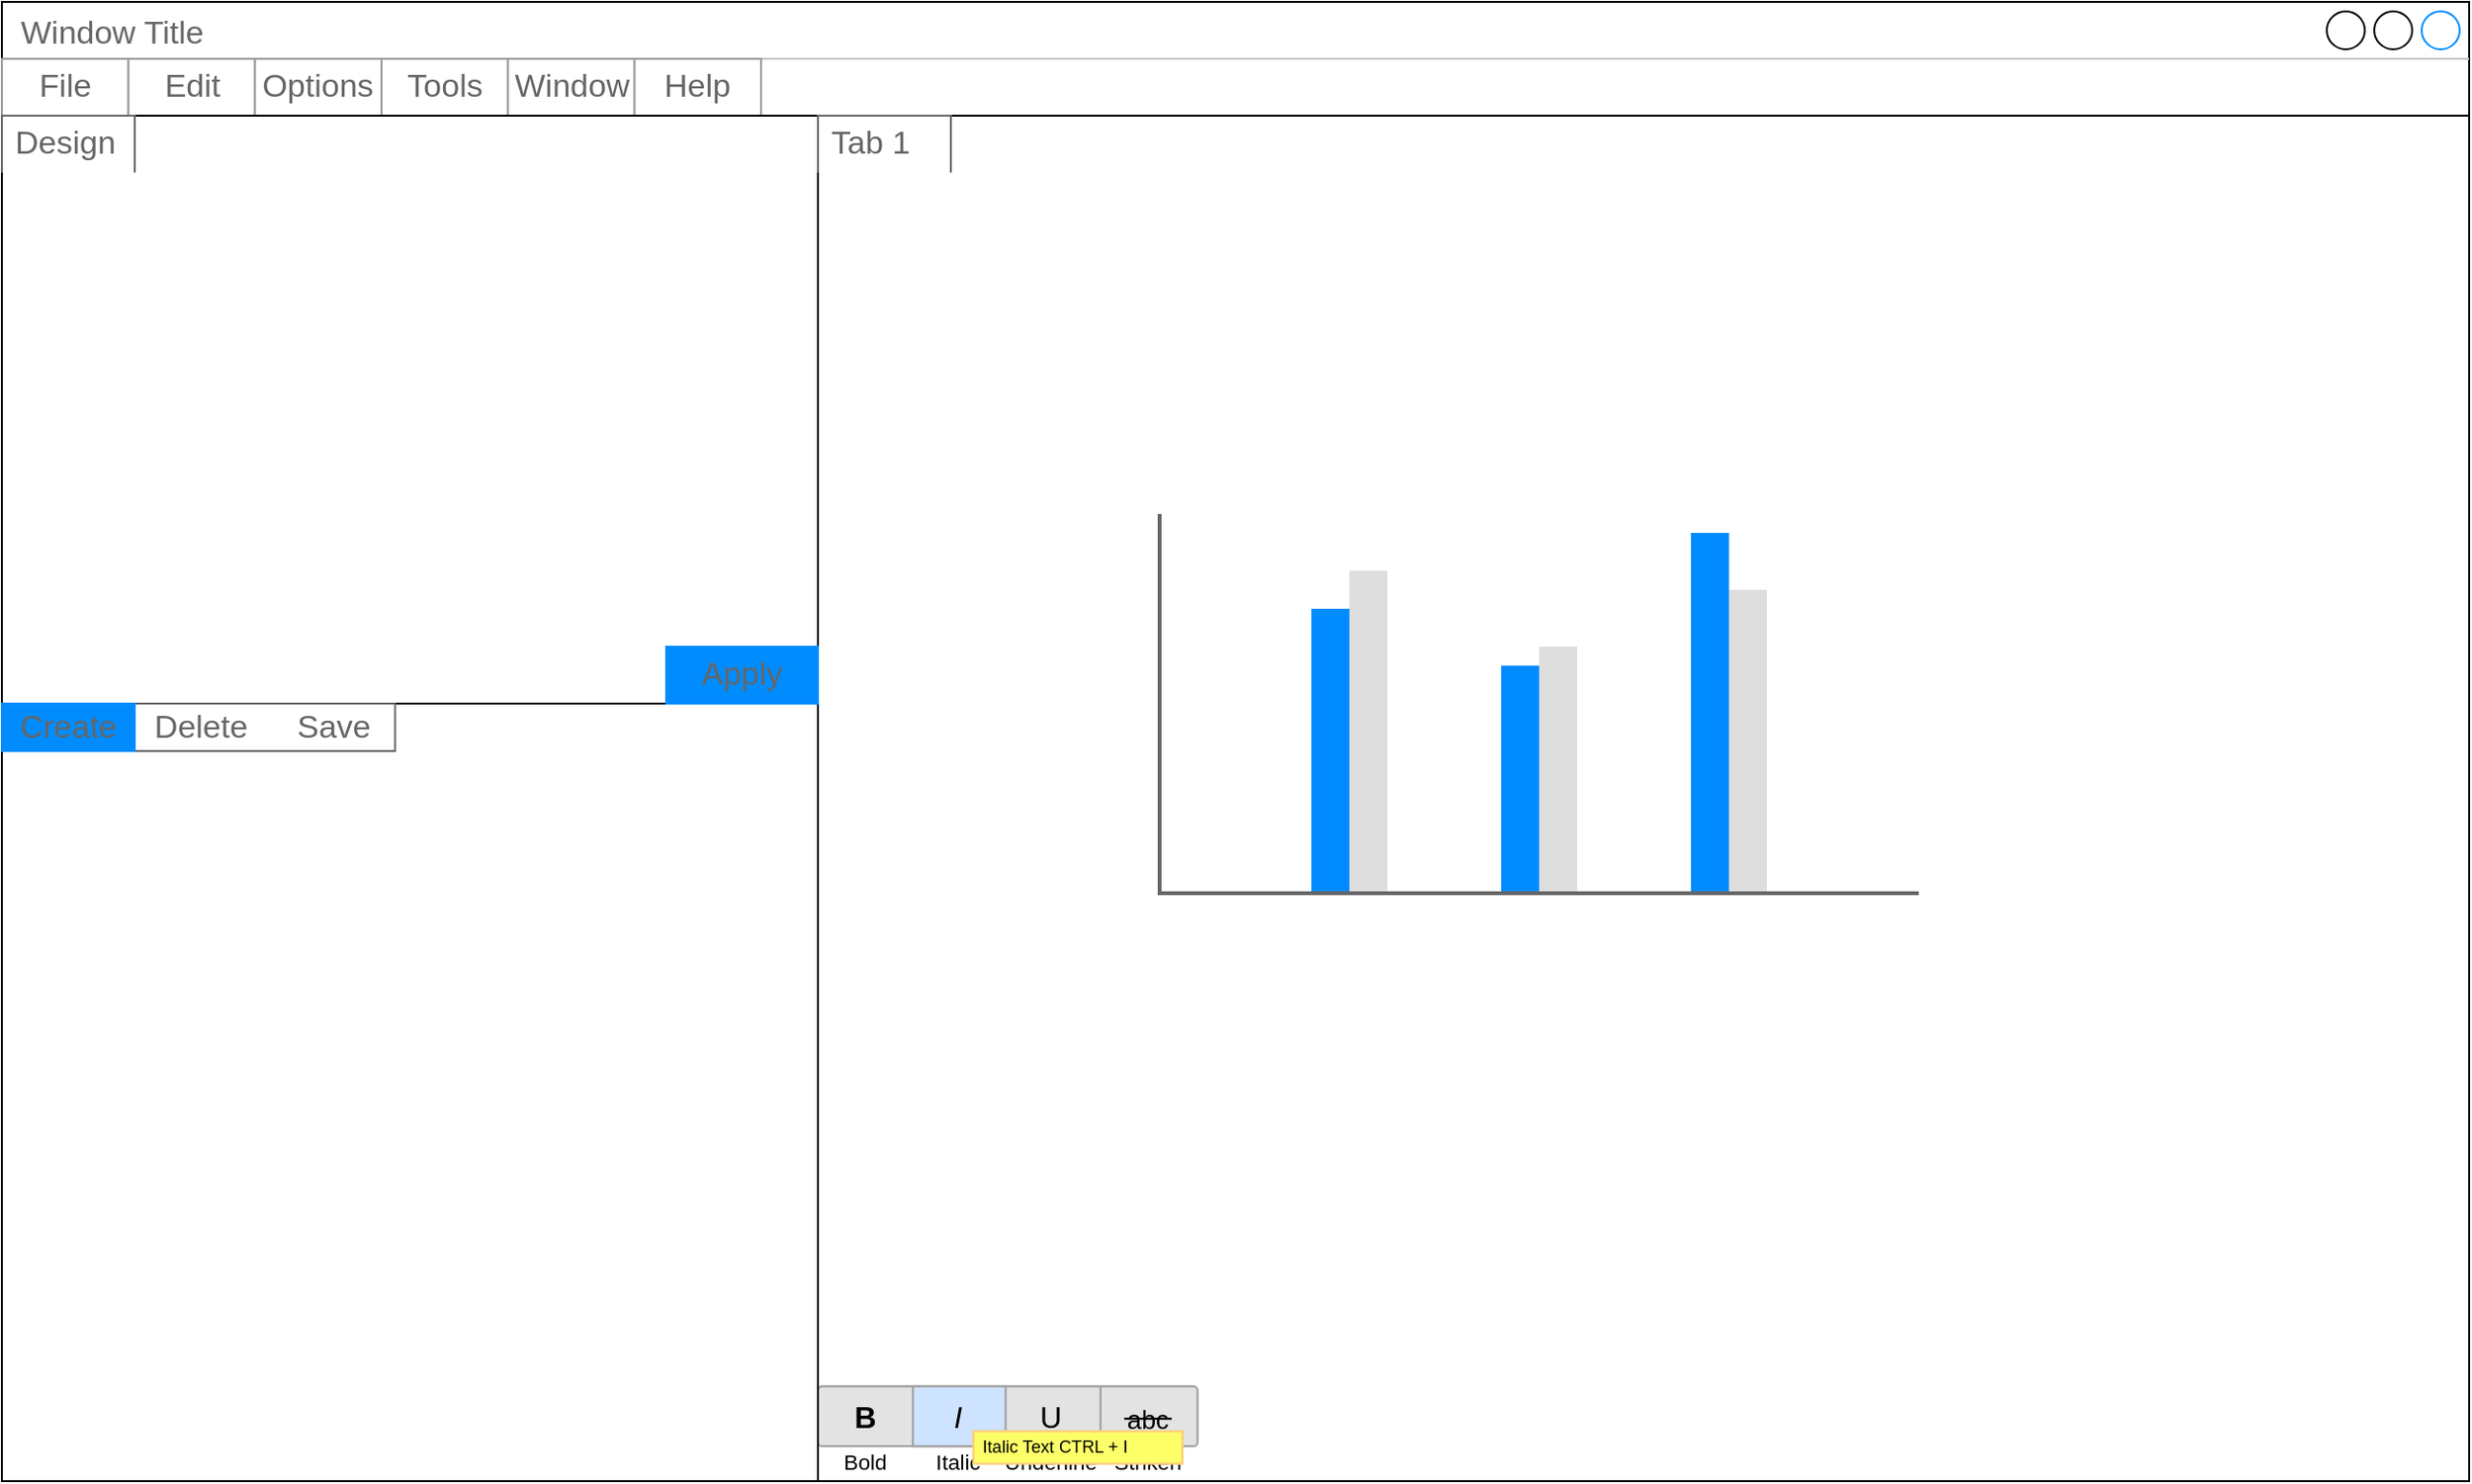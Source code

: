 <mxfile version="21.6.8" type="device" pages="7">
  <diagram name="Page-1" id="oPBpCSiiI8uHYQbLpkXP">
    <mxGraphModel dx="2458" dy="1215" grid="1" gridSize="10" guides="1" tooltips="1" connect="1" arrows="1" fold="1" page="0" pageScale="1" pageWidth="850" pageHeight="1100" math="0" shadow="0">
      <root>
        <mxCell id="0" />
        <mxCell id="1" parent="0" />
        <mxCell id="dgIalVtU5yjlaWJroxX5-9" value="" style="group;movable=1;resizable=1;rotatable=1;deletable=1;editable=1;locked=0;connectable=1;" parent="1" vertex="1" connectable="0">
          <mxGeometry x="-650" y="-40" width="1300" height="780" as="geometry" />
        </mxCell>
        <mxCell id="rZmDR0-BaXCgXtlocDPR-1" value="Window Title" style="strokeWidth=1;shadow=0;dashed=0;align=center;html=1;shape=mxgraph.mockup.containers.window;align=left;verticalAlign=top;spacingLeft=8;strokeColor2=#008cff;strokeColor3=#c4c4c4;fontColor=#666666;mainText=;fontSize=17;labelBackgroundColor=none;whiteSpace=wrap;movable=1;resizable=1;rotatable=1;deletable=1;editable=1;locked=0;connectable=1;" parent="dgIalVtU5yjlaWJroxX5-9" vertex="1">
          <mxGeometry width="1300" height="780" as="geometry" />
        </mxCell>
        <mxCell id="3h323T2b753Qe0bBPGR0-5" value="" style="rounded=0;whiteSpace=wrap;html=1;movable=1;resizable=1;rotatable=1;deletable=1;editable=1;locked=0;connectable=1;" parent="dgIalVtU5yjlaWJroxX5-9" vertex="1">
          <mxGeometry x="430" y="60" width="870" height="720" as="geometry" />
        </mxCell>
        <mxCell id="Pb-syBcDH0PEZSsdC7Qn-9" value="" style="verticalLabelPosition=bottom;shadow=0;dashed=0;align=center;html=1;verticalAlign=top;strokeWidth=1;shape=mxgraph.mockup.graphics.columnChart;strokeColor=none;strokeColor2=none;strokeColor3=#666666;fillColor2=#008cff;fillColor3=#dddddd;movable=1;resizable=1;rotatable=1;deletable=1;editable=1;locked=0;connectable=1;" parent="dgIalVtU5yjlaWJroxX5-9" vertex="1">
          <mxGeometry x="610" y="270" width="400" height="200" as="geometry" />
        </mxCell>
        <mxCell id="Pb-syBcDH0PEZSsdC7Qn-14" value="" style="strokeWidth=1;shadow=0;dashed=0;align=center;html=1;shape=mxgraph.mockup.forms.rrect;rSize=0;strokeColor=#999999;movable=1;resizable=1;rotatable=1;deletable=1;editable=1;locked=0;connectable=1;" parent="dgIalVtU5yjlaWJroxX5-9" vertex="1">
          <mxGeometry y="30" width="400" height="30" as="geometry" />
        </mxCell>
        <mxCell id="Pb-syBcDH0PEZSsdC7Qn-15" value="File" style="strokeColor=inherit;fillColor=inherit;gradientColor=inherit;strokeWidth=1;shadow=0;dashed=0;align=center;html=1;shape=mxgraph.mockup.forms.rrect;rSize=0;fontSize=17;fontColor=#666666;whiteSpace=wrap;movable=1;resizable=1;rotatable=1;deletable=1;editable=1;locked=0;connectable=1;" parent="Pb-syBcDH0PEZSsdC7Qn-14" vertex="1">
          <mxGeometry width="66.667" height="30" as="geometry" />
        </mxCell>
        <mxCell id="Pb-syBcDH0PEZSsdC7Qn-16" value="Edit" style="strokeColor=inherit;fillColor=inherit;gradientColor=inherit;strokeWidth=1;shadow=0;dashed=0;align=center;html=1;shape=mxgraph.mockup.forms.rrect;rSize=0;fontSize=17;fontColor=#666666;whiteSpace=wrap;movable=1;resizable=1;rotatable=1;deletable=1;editable=1;locked=0;connectable=1;" parent="Pb-syBcDH0PEZSsdC7Qn-14" vertex="1">
          <mxGeometry x="66.667" width="66.667" height="30" as="geometry" />
        </mxCell>
        <mxCell id="Pb-syBcDH0PEZSsdC7Qn-17" value="Options" style="strokeColor=inherit;fillColor=inherit;gradientColor=inherit;strokeWidth=1;shadow=0;dashed=0;align=center;html=1;shape=mxgraph.mockup.forms.rrect;rSize=0;fontSize=17;fontColor=#666666;whiteSpace=wrap;movable=1;resizable=1;rotatable=1;deletable=1;editable=1;locked=0;connectable=1;" parent="Pb-syBcDH0PEZSsdC7Qn-14" vertex="1">
          <mxGeometry x="133.333" width="66.667" height="30" as="geometry" />
        </mxCell>
        <mxCell id="Pb-syBcDH0PEZSsdC7Qn-18" value="Tools" style="strokeColor=inherit;fillColor=inherit;gradientColor=inherit;strokeWidth=1;shadow=0;dashed=0;align=center;html=1;shape=mxgraph.mockup.forms.rrect;rSize=0;fontSize=17;fontColor=#666666;whiteSpace=wrap;movable=1;resizable=1;rotatable=1;deletable=1;editable=1;locked=0;connectable=1;" parent="Pb-syBcDH0PEZSsdC7Qn-14" vertex="1">
          <mxGeometry x="200.0" width="66.667" height="30" as="geometry" />
        </mxCell>
        <mxCell id="Pb-syBcDH0PEZSsdC7Qn-19" value="Window" style="strokeColor=inherit;fillColor=inherit;gradientColor=inherit;strokeWidth=1;shadow=0;dashed=0;align=center;html=1;shape=mxgraph.mockup.forms.rrect;rSize=0;fontSize=17;fontColor=#666666;whiteSpace=wrap;movable=1;resizable=1;rotatable=1;deletable=1;editable=1;locked=0;connectable=1;" parent="Pb-syBcDH0PEZSsdC7Qn-14" vertex="1">
          <mxGeometry x="266.667" width="66.667" height="30" as="geometry" />
        </mxCell>
        <mxCell id="Pb-syBcDH0PEZSsdC7Qn-20" value="Help" style="strokeColor=inherit;fillColor=inherit;gradientColor=inherit;strokeWidth=1;shadow=0;dashed=0;align=center;html=1;shape=mxgraph.mockup.forms.rrect;rSize=0;fontSize=17;fontColor=#666666;whiteSpace=wrap;movable=1;resizable=1;rotatable=1;deletable=1;editable=1;locked=0;connectable=1;" parent="Pb-syBcDH0PEZSsdC7Qn-14" vertex="1">
          <mxGeometry x="333.333" width="66.667" height="30" as="geometry" />
        </mxCell>
        <mxCell id="3h323T2b753Qe0bBPGR0-1" value="" style="verticalLabelPosition=bottom;shadow=0;dashed=0;align=center;html=1;verticalAlign=top;strokeWidth=1;shape=mxgraph.mockup.menus_and_buttons.font_style_selector_3;fillColor=#151e15;movable=1;resizable=1;rotatable=1;deletable=1;editable=1;locked=0;connectable=1;" parent="dgIalVtU5yjlaWJroxX5-9" vertex="1">
          <mxGeometry x="430" y="730" width="200" height="50" as="geometry" />
        </mxCell>
        <mxCell id="3h323T2b753Qe0bBPGR0-6" value="" style="rounded=0;whiteSpace=wrap;html=1;movable=1;resizable=1;rotatable=1;deletable=1;editable=1;locked=0;connectable=1;" parent="dgIalVtU5yjlaWJroxX5-9" vertex="1">
          <mxGeometry y="60" width="430" height="310" as="geometry" />
        </mxCell>
        <mxCell id="3h323T2b753Qe0bBPGR0-8" value="" style="rounded=0;whiteSpace=wrap;html=1;movable=1;resizable=1;rotatable=1;deletable=1;editable=1;locked=0;connectable=1;" parent="dgIalVtU5yjlaWJroxX5-9" vertex="1">
          <mxGeometry y="370" width="430" height="410" as="geometry" />
        </mxCell>
        <mxCell id="3h323T2b753Qe0bBPGR0-16" value="Tab 1" style="strokeWidth=1;shadow=0;dashed=0;align=center;html=1;shape=mxgraph.mockup.forms.uRect;fontSize=17;fontColor=#666666;align=left;spacingLeft=5;strokeColor=#666666;movable=1;resizable=1;rotatable=1;deletable=1;editable=1;locked=0;connectable=1;" parent="dgIalVtU5yjlaWJroxX5-9" vertex="1">
          <mxGeometry x="430" y="60" width="70" height="30" as="geometry" />
        </mxCell>
        <mxCell id="dgIalVtU5yjlaWJroxX5-15" value="" style="group;movable=1;resizable=1;rotatable=1;deletable=1;editable=1;locked=0;connectable=1;" parent="dgIalVtU5yjlaWJroxX5-9" vertex="1" connectable="0">
          <mxGeometry y="370" width="210" height="25" as="geometry" />
        </mxCell>
        <mxCell id="dgIalVtU5yjlaWJroxX5-10" value="" style="strokeWidth=1;shadow=0;dashed=0;align=center;html=1;shape=mxgraph.mockup.text.rrect;rSize=0;strokeColor=#666666;container=0;movable=1;resizable=1;rotatable=1;deletable=1;editable=1;locked=0;connectable=1;" parent="dgIalVtU5yjlaWJroxX5-15" vertex="1">
          <mxGeometry width="207.2" height="25" as="geometry" />
        </mxCell>
        <mxCell id="dgIalVtU5yjlaWJroxX5-11" value="&lt;font color=&quot;#666666&quot;&gt;Delete&lt;/font&gt;" style="strokeColor=inherit;fillColor=inherit;gradientColor=inherit;strokeWidth=1;shadow=0;dashed=0;align=center;html=1;shape=mxgraph.mockup.text.rrect;rSize=0;fontSize=17;fontColor=#0000ff;whiteSpace=wrap;movable=1;resizable=1;rotatable=1;deletable=1;editable=1;locked=0;connectable=1;" parent="dgIalVtU5yjlaWJroxX5-15" vertex="1">
          <mxGeometry x="70" width="70" height="25" as="geometry" />
        </mxCell>
        <mxCell id="dgIalVtU5yjlaWJroxX5-12" value="&lt;font color=&quot;#666666&quot;&gt;Save&lt;/font&gt;" style="strokeColor=inherit;fillColor=inherit;gradientColor=inherit;strokeWidth=1;shadow=0;dashed=0;align=center;html=1;shape=mxgraph.mockup.text.rrect;rSize=0;fontSize=17;fontColor=#0000ff;whiteSpace=wrap;movable=1;resizable=1;rotatable=1;deletable=1;editable=1;locked=0;connectable=1;" parent="dgIalVtU5yjlaWJroxX5-15" vertex="1">
          <mxGeometry x="140" width="70" height="25" as="geometry" />
        </mxCell>
        <mxCell id="dgIalVtU5yjlaWJroxX5-14" value="&lt;font color=&quot;#666666&quot;&gt;Create&lt;/font&gt;" style="strokeWidth=1;shadow=0;dashed=0;align=center;html=1;shape=mxgraph.mockup.text.rrect;rSize=0;fontSize=17;fontColor=#ffffff;fillColor=#008cff;strokeColor=#008cff;whiteSpace=wrap;movable=1;resizable=1;rotatable=1;deletable=1;editable=1;locked=0;connectable=1;" parent="dgIalVtU5yjlaWJroxX5-15" vertex="1">
          <mxGeometry width="70" height="25" as="geometry" />
        </mxCell>
        <mxCell id="kYUcFLvGpoJXw2YCzjrr-5" value="&lt;font color=&quot;#666666&quot;&gt;Apply&lt;/font&gt;" style="strokeWidth=1;shadow=0;dashed=0;align=center;html=1;shape=mxgraph.mockup.text.rrect;rSize=0;fontSize=17;fontColor=#ffffff;fillColor=#008cff;strokeColor=#008cff;whiteSpace=wrap;" parent="dgIalVtU5yjlaWJroxX5-9" vertex="1">
          <mxGeometry x="350" y="340" width="80" height="30" as="geometry" />
        </mxCell>
        <mxCell id="kYUcFLvGpoJXw2YCzjrr-7" value="Design" style="strokeWidth=1;shadow=0;dashed=0;align=center;html=1;shape=mxgraph.mockup.forms.uRect;fontSize=17;fontColor=#666666;align=left;spacingLeft=5;strokeColor=#666666;movable=1;resizable=1;rotatable=1;deletable=1;editable=1;locked=0;connectable=1;" parent="dgIalVtU5yjlaWJroxX5-9" vertex="1">
          <mxGeometry y="60" width="70" height="30" as="geometry" />
        </mxCell>
      </root>
    </mxGraphModel>
  </diagram>
  <diagram id="TbjaSufsoUnIgl-0AnFa" name="Page-2">
    <mxGraphModel dx="2508" dy="815" grid="1" gridSize="10" guides="1" tooltips="1" connect="1" arrows="1" fold="1" page="1" pageScale="1" pageWidth="850" pageHeight="1100" math="0" shadow="0">
      <root>
        <mxCell id="0" />
        <mxCell id="1" parent="0" />
        <mxCell id="e_Jthv_KxROrFZQzVE1Z-1" value="Window Title" style="strokeWidth=1;shadow=0;dashed=0;align=center;html=1;shape=mxgraph.mockup.containers.window;align=left;verticalAlign=top;spacingLeft=8;strokeColor2=#008cff;strokeColor3=#c4c4c4;fontColor=#666666;mainText=;fontSize=17;labelBackgroundColor=none;whiteSpace=wrap;" parent="1" vertex="1">
          <mxGeometry x="-20" y="310" width="1020" height="750" as="geometry" />
        </mxCell>
        <mxCell id="4eEB9BgBcPVTSxfUeO-O-2" value="Search" style="strokeWidth=1;shadow=0;dashed=0;align=center;html=1;shape=mxgraph.mockup.forms.searchBox;strokeColor=#999999;mainText=;strokeColor2=#008cff;fontColor=#666666;fontSize=17;align=left;spacingLeft=3;whiteSpace=wrap;" parent="1" vertex="1">
          <mxGeometry x="-20" y="410" width="1020" height="40" as="geometry" />
        </mxCell>
        <mxCell id="4eEB9BgBcPVTSxfUeO-O-3" value="" style="strokeWidth=1;shadow=0;dashed=0;align=center;html=1;shape=mxgraph.mockup.forms.rrect;rSize=0;strokeColor=#999999;" parent="1" vertex="1">
          <mxGeometry x="-20" y="340" width="498" height="30" as="geometry" />
        </mxCell>
        <mxCell id="4eEB9BgBcPVTSxfUeO-O-4" value="File" style="strokeColor=inherit;fillColor=inherit;gradientColor=inherit;strokeWidth=1;shadow=0;dashed=0;align=center;html=1;shape=mxgraph.mockup.forms.rrect;rSize=0;fontSize=17;fontColor=#666666;whiteSpace=wrap;" parent="4eEB9BgBcPVTSxfUeO-O-3" vertex="1">
          <mxGeometry width="83" height="30" as="geometry" />
        </mxCell>
        <mxCell id="4eEB9BgBcPVTSxfUeO-O-5" value="Edit" style="strokeColor=inherit;fillColor=inherit;gradientColor=inherit;strokeWidth=1;shadow=0;dashed=0;align=center;html=1;shape=mxgraph.mockup.forms.rrect;rSize=0;fontSize=17;fontColor=#666666;whiteSpace=wrap;" parent="4eEB9BgBcPVTSxfUeO-O-3" vertex="1">
          <mxGeometry x="83" width="83" height="30" as="geometry" />
        </mxCell>
        <mxCell id="4eEB9BgBcPVTSxfUeO-O-6" value="Options" style="strokeColor=inherit;fillColor=inherit;gradientColor=inherit;strokeWidth=1;shadow=0;dashed=0;align=center;html=1;shape=mxgraph.mockup.forms.rrect;rSize=0;fontSize=17;fontColor=#666666;whiteSpace=wrap;" parent="4eEB9BgBcPVTSxfUeO-O-3" vertex="1">
          <mxGeometry x="166" width="83" height="30" as="geometry" />
        </mxCell>
        <mxCell id="4eEB9BgBcPVTSxfUeO-O-7" value="Tools" style="strokeColor=inherit;fillColor=inherit;gradientColor=inherit;strokeWidth=1;shadow=0;dashed=0;align=center;html=1;shape=mxgraph.mockup.forms.rrect;rSize=0;fontSize=17;fontColor=#666666;whiteSpace=wrap;" parent="4eEB9BgBcPVTSxfUeO-O-3" vertex="1">
          <mxGeometry x="249" width="83" height="30" as="geometry" />
        </mxCell>
        <mxCell id="4eEB9BgBcPVTSxfUeO-O-8" value="Window" style="strokeColor=inherit;fillColor=inherit;gradientColor=inherit;strokeWidth=1;shadow=0;dashed=0;align=center;html=1;shape=mxgraph.mockup.forms.rrect;rSize=0;fontSize=17;fontColor=#666666;whiteSpace=wrap;" parent="4eEB9BgBcPVTSxfUeO-O-3" vertex="1">
          <mxGeometry x="332" width="83" height="30" as="geometry" />
        </mxCell>
        <mxCell id="4eEB9BgBcPVTSxfUeO-O-9" value="Help" style="strokeColor=inherit;fillColor=inherit;gradientColor=inherit;strokeWidth=1;shadow=0;dashed=0;align=center;html=1;shape=mxgraph.mockup.forms.rrect;rSize=0;fontSize=17;fontColor=#666666;whiteSpace=wrap;" parent="4eEB9BgBcPVTSxfUeO-O-3" vertex="1">
          <mxGeometry x="415" width="83" height="30" as="geometry" />
        </mxCell>
        <mxCell id="gXe3NrbdDyIHPAxdt47R-11" value="" style="shape=table;html=1;whiteSpace=wrap;startSize=0;container=1;collapsible=0;childLayout=tableLayout;strokeWidth=2;" parent="1" vertex="1">
          <mxGeometry x="-20" y="500" width="340" height="280" as="geometry" />
        </mxCell>
        <mxCell id="gXe3NrbdDyIHPAxdt47R-12" value="" style="shape=tableRow;horizontal=0;startSize=0;swimlaneHead=0;swimlaneBody=0;top=0;left=0;bottom=0;right=0;collapsible=0;dropTarget=0;fillColor=none;points=[[0,0.5],[1,0.5]];portConstraint=eastwest;" parent="gXe3NrbdDyIHPAxdt47R-11" vertex="1">
          <mxGeometry width="340" height="95" as="geometry" />
        </mxCell>
        <mxCell id="gXe3NrbdDyIHPAxdt47R-13" value="Column 1" style="shape=partialRectangle;html=1;whiteSpace=wrap;connectable=0;fillColor=none;top=0;left=0;bottom=0;right=0;overflow=hidden;fontStyle=1" parent="gXe3NrbdDyIHPAxdt47R-12" vertex="1">
          <mxGeometry width="170" height="95" as="geometry">
            <mxRectangle width="170" height="95" as="alternateBounds" />
          </mxGeometry>
        </mxCell>
        <mxCell id="gXe3NrbdDyIHPAxdt47R-14" value="Column 2" style="shape=partialRectangle;html=1;whiteSpace=wrap;connectable=0;fillColor=none;top=0;left=0;bottom=0;right=0;overflow=hidden;fontStyle=1" parent="gXe3NrbdDyIHPAxdt47R-12" vertex="1">
          <mxGeometry x="170" width="170" height="95" as="geometry">
            <mxRectangle width="170" height="95" as="alternateBounds" />
          </mxGeometry>
        </mxCell>
        <mxCell id="gXe3NrbdDyIHPAxdt47R-15" value="" style="shape=tableRow;horizontal=0;startSize=0;swimlaneHead=0;swimlaneBody=0;top=0;left=0;bottom=0;right=0;collapsible=0;dropTarget=0;fillColor=none;points=[[0,0.5],[1,0.5]];portConstraint=eastwest;" parent="gXe3NrbdDyIHPAxdt47R-11" vertex="1">
          <mxGeometry y="95" width="340" height="91" as="geometry" />
        </mxCell>
        <mxCell id="gXe3NrbdDyIHPAxdt47R-16" value="row 1, cell 1" style="shape=partialRectangle;html=1;whiteSpace=wrap;connectable=0;fillColor=none;top=0;left=0;bottom=0;right=0;overflow=hidden;" parent="gXe3NrbdDyIHPAxdt47R-15" vertex="1">
          <mxGeometry width="170" height="91" as="geometry">
            <mxRectangle width="170" height="91" as="alternateBounds" />
          </mxGeometry>
        </mxCell>
        <mxCell id="gXe3NrbdDyIHPAxdt47R-17" value="row 1, cell 2" style="shape=partialRectangle;html=1;whiteSpace=wrap;connectable=0;fillColor=none;top=0;left=0;bottom=0;right=0;overflow=hidden;" parent="gXe3NrbdDyIHPAxdt47R-15" vertex="1">
          <mxGeometry x="170" width="170" height="91" as="geometry">
            <mxRectangle width="170" height="91" as="alternateBounds" />
          </mxGeometry>
        </mxCell>
        <mxCell id="gXe3NrbdDyIHPAxdt47R-18" value="" style="shape=tableRow;horizontal=0;startSize=0;swimlaneHead=0;swimlaneBody=0;top=0;left=0;bottom=0;right=0;collapsible=0;dropTarget=0;fillColor=none;points=[[0,0.5],[1,0.5]];portConstraint=eastwest;" parent="gXe3NrbdDyIHPAxdt47R-11" vertex="1">
          <mxGeometry y="186" width="340" height="94" as="geometry" />
        </mxCell>
        <mxCell id="gXe3NrbdDyIHPAxdt47R-19" value="row 2, cell 1" style="shape=partialRectangle;html=1;whiteSpace=wrap;connectable=0;fillColor=none;top=0;left=0;bottom=0;right=0;overflow=hidden;" parent="gXe3NrbdDyIHPAxdt47R-18" vertex="1">
          <mxGeometry width="170" height="94" as="geometry">
            <mxRectangle width="170" height="94" as="alternateBounds" />
          </mxGeometry>
        </mxCell>
        <mxCell id="gXe3NrbdDyIHPAxdt47R-20" value="row 2, cell 2" style="shape=partialRectangle;html=1;whiteSpace=wrap;connectable=0;fillColor=none;top=0;left=0;bottom=0;right=0;overflow=hidden;" parent="gXe3NrbdDyIHPAxdt47R-18" vertex="1">
          <mxGeometry x="170" width="170" height="94" as="geometry">
            <mxRectangle width="170" height="94" as="alternateBounds" />
          </mxGeometry>
        </mxCell>
        <mxCell id="gXe3NrbdDyIHPAxdt47R-32" value="" style="shape=table;html=1;whiteSpace=wrap;startSize=0;container=1;collapsible=0;childLayout=tableLayout;strokeWidth=2;" parent="1" vertex="1">
          <mxGeometry x="320" y="500" width="340" height="280" as="geometry" />
        </mxCell>
        <mxCell id="gXe3NrbdDyIHPAxdt47R-33" value="" style="shape=tableRow;horizontal=0;startSize=0;swimlaneHead=0;swimlaneBody=0;top=0;left=0;bottom=0;right=0;collapsible=0;dropTarget=0;fillColor=none;points=[[0,0.5],[1,0.5]];portConstraint=eastwest;" parent="gXe3NrbdDyIHPAxdt47R-32" vertex="1">
          <mxGeometry width="340" height="95" as="geometry" />
        </mxCell>
        <mxCell id="gXe3NrbdDyIHPAxdt47R-34" value="Column 3" style="shape=partialRectangle;html=1;whiteSpace=wrap;connectable=0;fillColor=none;top=0;left=0;bottom=0;right=0;overflow=hidden;fontStyle=1" parent="gXe3NrbdDyIHPAxdt47R-33" vertex="1">
          <mxGeometry width="170" height="95" as="geometry">
            <mxRectangle width="170" height="95" as="alternateBounds" />
          </mxGeometry>
        </mxCell>
        <mxCell id="gXe3NrbdDyIHPAxdt47R-35" value="Column 4" style="shape=partialRectangle;html=1;whiteSpace=wrap;connectable=0;fillColor=none;top=0;left=0;bottom=0;right=0;overflow=hidden;fontStyle=1" parent="gXe3NrbdDyIHPAxdt47R-33" vertex="1">
          <mxGeometry x="170" width="170" height="95" as="geometry">
            <mxRectangle width="170" height="95" as="alternateBounds" />
          </mxGeometry>
        </mxCell>
        <mxCell id="gXe3NrbdDyIHPAxdt47R-36" value="" style="shape=tableRow;horizontal=0;startSize=0;swimlaneHead=0;swimlaneBody=0;top=0;left=0;bottom=0;right=0;collapsible=0;dropTarget=0;fillColor=none;points=[[0,0.5],[1,0.5]];portConstraint=eastwest;" parent="gXe3NrbdDyIHPAxdt47R-32" vertex="1">
          <mxGeometry y="95" width="340" height="91" as="geometry" />
        </mxCell>
        <mxCell id="gXe3NrbdDyIHPAxdt47R-37" value="row 1, cell 3" style="shape=partialRectangle;html=1;whiteSpace=wrap;connectable=0;fillColor=none;top=0;left=0;bottom=0;right=0;overflow=hidden;" parent="gXe3NrbdDyIHPAxdt47R-36" vertex="1">
          <mxGeometry width="170" height="91" as="geometry">
            <mxRectangle width="170" height="91" as="alternateBounds" />
          </mxGeometry>
        </mxCell>
        <mxCell id="gXe3NrbdDyIHPAxdt47R-38" value="row 1, cell 3" style="shape=partialRectangle;html=1;whiteSpace=wrap;connectable=0;fillColor=none;top=0;left=0;bottom=0;right=0;overflow=hidden;" parent="gXe3NrbdDyIHPAxdt47R-36" vertex="1">
          <mxGeometry x="170" width="170" height="91" as="geometry">
            <mxRectangle width="170" height="91" as="alternateBounds" />
          </mxGeometry>
        </mxCell>
        <mxCell id="gXe3NrbdDyIHPAxdt47R-39" value="" style="shape=tableRow;horizontal=0;startSize=0;swimlaneHead=0;swimlaneBody=0;top=0;left=0;bottom=0;right=0;collapsible=0;dropTarget=0;fillColor=none;points=[[0,0.5],[1,0.5]];portConstraint=eastwest;" parent="gXe3NrbdDyIHPAxdt47R-32" vertex="1">
          <mxGeometry y="186" width="340" height="94" as="geometry" />
        </mxCell>
        <mxCell id="gXe3NrbdDyIHPAxdt47R-40" value="row 2, cell 3" style="shape=partialRectangle;html=1;whiteSpace=wrap;connectable=0;fillColor=none;top=0;left=0;bottom=0;right=0;overflow=hidden;" parent="gXe3NrbdDyIHPAxdt47R-39" vertex="1">
          <mxGeometry width="170" height="94" as="geometry">
            <mxRectangle width="170" height="94" as="alternateBounds" />
          </mxGeometry>
        </mxCell>
        <mxCell id="gXe3NrbdDyIHPAxdt47R-41" value="row 2, cell 4" style="shape=partialRectangle;html=1;whiteSpace=wrap;connectable=0;fillColor=none;top=0;left=0;bottom=0;right=0;overflow=hidden;" parent="gXe3NrbdDyIHPAxdt47R-39" vertex="1">
          <mxGeometry x="170" width="170" height="94" as="geometry">
            <mxRectangle width="170" height="94" as="alternateBounds" />
          </mxGeometry>
        </mxCell>
        <mxCell id="gXe3NrbdDyIHPAxdt47R-42" value="" style="shape=table;html=1;whiteSpace=wrap;startSize=0;container=1;collapsible=0;childLayout=tableLayout;strokeWidth=2;" parent="1" vertex="1">
          <mxGeometry x="660" y="500" width="340" height="280" as="geometry" />
        </mxCell>
        <mxCell id="gXe3NrbdDyIHPAxdt47R-43" value="" style="shape=tableRow;horizontal=0;startSize=0;swimlaneHead=0;swimlaneBody=0;top=0;left=0;bottom=0;right=0;collapsible=0;dropTarget=0;fillColor=none;points=[[0,0.5],[1,0.5]];portConstraint=eastwest;" parent="gXe3NrbdDyIHPAxdt47R-42" vertex="1">
          <mxGeometry width="340" height="95" as="geometry" />
        </mxCell>
        <mxCell id="gXe3NrbdDyIHPAxdt47R-44" value="Column 5" style="shape=partialRectangle;html=1;whiteSpace=wrap;connectable=0;fillColor=none;top=0;left=0;bottom=0;right=0;overflow=hidden;fontStyle=1" parent="gXe3NrbdDyIHPAxdt47R-43" vertex="1">
          <mxGeometry width="170" height="95" as="geometry">
            <mxRectangle width="170" height="95" as="alternateBounds" />
          </mxGeometry>
        </mxCell>
        <mxCell id="gXe3NrbdDyIHPAxdt47R-45" value="Column 6" style="shape=partialRectangle;html=1;whiteSpace=wrap;connectable=0;fillColor=none;top=0;left=0;bottom=0;right=0;overflow=hidden;fontStyle=1" parent="gXe3NrbdDyIHPAxdt47R-43" vertex="1">
          <mxGeometry x="170" width="170" height="95" as="geometry">
            <mxRectangle width="170" height="95" as="alternateBounds" />
          </mxGeometry>
        </mxCell>
        <mxCell id="gXe3NrbdDyIHPAxdt47R-46" value="" style="shape=tableRow;horizontal=0;startSize=0;swimlaneHead=0;swimlaneBody=0;top=0;left=0;bottom=0;right=0;collapsible=0;dropTarget=0;fillColor=none;points=[[0,0.5],[1,0.5]];portConstraint=eastwest;" parent="gXe3NrbdDyIHPAxdt47R-42" vertex="1">
          <mxGeometry y="95" width="340" height="91" as="geometry" />
        </mxCell>
        <mxCell id="gXe3NrbdDyIHPAxdt47R-47" value="row 1, cell 4" style="shape=partialRectangle;html=1;whiteSpace=wrap;connectable=0;fillColor=none;top=0;left=0;bottom=0;right=0;overflow=hidden;" parent="gXe3NrbdDyIHPAxdt47R-46" vertex="1">
          <mxGeometry width="170" height="91" as="geometry">
            <mxRectangle width="170" height="91" as="alternateBounds" />
          </mxGeometry>
        </mxCell>
        <mxCell id="gXe3NrbdDyIHPAxdt47R-48" value="row 1, cell 5" style="shape=partialRectangle;html=1;whiteSpace=wrap;connectable=0;fillColor=none;top=0;left=0;bottom=0;right=0;overflow=hidden;" parent="gXe3NrbdDyIHPAxdt47R-46" vertex="1">
          <mxGeometry x="170" width="170" height="91" as="geometry">
            <mxRectangle width="170" height="91" as="alternateBounds" />
          </mxGeometry>
        </mxCell>
        <mxCell id="gXe3NrbdDyIHPAxdt47R-49" value="" style="shape=tableRow;horizontal=0;startSize=0;swimlaneHead=0;swimlaneBody=0;top=0;left=0;bottom=0;right=0;collapsible=0;dropTarget=0;fillColor=none;points=[[0,0.5],[1,0.5]];portConstraint=eastwest;" parent="gXe3NrbdDyIHPAxdt47R-42" vertex="1">
          <mxGeometry y="186" width="340" height="94" as="geometry" />
        </mxCell>
        <mxCell id="gXe3NrbdDyIHPAxdt47R-50" value="row 2, cell 5" style="shape=partialRectangle;html=1;whiteSpace=wrap;connectable=0;fillColor=none;top=0;left=0;bottom=0;right=0;overflow=hidden;" parent="gXe3NrbdDyIHPAxdt47R-49" vertex="1">
          <mxGeometry width="170" height="94" as="geometry">
            <mxRectangle width="170" height="94" as="alternateBounds" />
          </mxGeometry>
        </mxCell>
        <mxCell id="gXe3NrbdDyIHPAxdt47R-51" value="row 2, cell 6" style="shape=partialRectangle;html=1;whiteSpace=wrap;connectable=0;fillColor=none;top=0;left=0;bottom=0;right=0;overflow=hidden;" parent="gXe3NrbdDyIHPAxdt47R-49" vertex="1">
          <mxGeometry x="170" width="170" height="94" as="geometry">
            <mxRectangle width="170" height="94" as="alternateBounds" />
          </mxGeometry>
        </mxCell>
        <mxCell id="gXe3NrbdDyIHPAxdt47R-52" value="" style="shape=table;html=1;whiteSpace=wrap;startSize=0;container=1;collapsible=0;childLayout=tableLayout;strokeWidth=2;" parent="1" vertex="1">
          <mxGeometry x="-20" y="780" width="340" height="280" as="geometry" />
        </mxCell>
        <mxCell id="gXe3NrbdDyIHPAxdt47R-53" value="" style="shape=tableRow;horizontal=0;startSize=0;swimlaneHead=0;swimlaneBody=0;top=0;left=0;bottom=0;right=0;collapsible=0;dropTarget=0;fillColor=none;points=[[0,0.5],[1,0.5]];portConstraint=eastwest;" parent="gXe3NrbdDyIHPAxdt47R-52" vertex="1">
          <mxGeometry width="340" height="95" as="geometry" />
        </mxCell>
        <mxCell id="gXe3NrbdDyIHPAxdt47R-54" value="&lt;span style=&quot;font-weight: normal;&quot;&gt;row 3, cell 1&lt;/span&gt;" style="shape=partialRectangle;html=1;whiteSpace=wrap;connectable=0;fillColor=none;top=0;left=0;bottom=0;right=0;overflow=hidden;fontStyle=1" parent="gXe3NrbdDyIHPAxdt47R-53" vertex="1">
          <mxGeometry width="170" height="95" as="geometry">
            <mxRectangle width="170" height="95" as="alternateBounds" />
          </mxGeometry>
        </mxCell>
        <mxCell id="gXe3NrbdDyIHPAxdt47R-55" value="&lt;span style=&quot;font-weight: normal;&quot;&gt;row 3, cell 2&lt;/span&gt;" style="shape=partialRectangle;html=1;whiteSpace=wrap;connectable=0;fillColor=none;top=0;left=0;bottom=0;right=0;overflow=hidden;fontStyle=1" parent="gXe3NrbdDyIHPAxdt47R-53" vertex="1">
          <mxGeometry x="170" width="170" height="95" as="geometry">
            <mxRectangle width="170" height="95" as="alternateBounds" />
          </mxGeometry>
        </mxCell>
        <mxCell id="gXe3NrbdDyIHPAxdt47R-56" value="" style="shape=tableRow;horizontal=0;startSize=0;swimlaneHead=0;swimlaneBody=0;top=0;left=0;bottom=0;right=0;collapsible=0;dropTarget=0;fillColor=none;points=[[0,0.5],[1,0.5]];portConstraint=eastwest;" parent="gXe3NrbdDyIHPAxdt47R-52" vertex="1">
          <mxGeometry y="95" width="340" height="91" as="geometry" />
        </mxCell>
        <mxCell id="gXe3NrbdDyIHPAxdt47R-57" value="row 4, cell 1" style="shape=partialRectangle;html=1;whiteSpace=wrap;connectable=0;fillColor=none;top=0;left=0;bottom=0;right=0;overflow=hidden;" parent="gXe3NrbdDyIHPAxdt47R-56" vertex="1">
          <mxGeometry width="170" height="91" as="geometry">
            <mxRectangle width="170" height="91" as="alternateBounds" />
          </mxGeometry>
        </mxCell>
        <mxCell id="gXe3NrbdDyIHPAxdt47R-58" value="row 4, cell 2" style="shape=partialRectangle;html=1;whiteSpace=wrap;connectable=0;fillColor=none;top=0;left=0;bottom=0;right=0;overflow=hidden;" parent="gXe3NrbdDyIHPAxdt47R-56" vertex="1">
          <mxGeometry x="170" width="170" height="91" as="geometry">
            <mxRectangle width="170" height="91" as="alternateBounds" />
          </mxGeometry>
        </mxCell>
        <mxCell id="gXe3NrbdDyIHPAxdt47R-59" value="" style="shape=tableRow;horizontal=0;startSize=0;swimlaneHead=0;swimlaneBody=0;top=0;left=0;bottom=0;right=0;collapsible=0;dropTarget=0;fillColor=none;points=[[0,0.5],[1,0.5]];portConstraint=eastwest;" parent="gXe3NrbdDyIHPAxdt47R-52" vertex="1">
          <mxGeometry y="186" width="340" height="94" as="geometry" />
        </mxCell>
        <mxCell id="gXe3NrbdDyIHPAxdt47R-60" value="row 5, cell 1" style="shape=partialRectangle;html=1;whiteSpace=wrap;connectable=0;fillColor=none;top=0;left=0;bottom=0;right=0;overflow=hidden;" parent="gXe3NrbdDyIHPAxdt47R-59" vertex="1">
          <mxGeometry width="170" height="94" as="geometry">
            <mxRectangle width="170" height="94" as="alternateBounds" />
          </mxGeometry>
        </mxCell>
        <mxCell id="gXe3NrbdDyIHPAxdt47R-61" value="row 5, cell 2" style="shape=partialRectangle;html=1;whiteSpace=wrap;connectable=0;fillColor=none;top=0;left=0;bottom=0;right=0;overflow=hidden;" parent="gXe3NrbdDyIHPAxdt47R-59" vertex="1">
          <mxGeometry x="170" width="170" height="94" as="geometry">
            <mxRectangle width="170" height="94" as="alternateBounds" />
          </mxGeometry>
        </mxCell>
        <mxCell id="gXe3NrbdDyIHPAxdt47R-62" value="" style="shape=table;html=1;whiteSpace=wrap;startSize=0;container=1;collapsible=0;childLayout=tableLayout;strokeWidth=2;" parent="1" vertex="1">
          <mxGeometry x="320" y="780" width="340" height="280" as="geometry" />
        </mxCell>
        <mxCell id="gXe3NrbdDyIHPAxdt47R-63" value="" style="shape=tableRow;horizontal=0;startSize=0;swimlaneHead=0;swimlaneBody=0;top=0;left=0;bottom=0;right=0;collapsible=0;dropTarget=0;fillColor=none;points=[[0,0.5],[1,0.5]];portConstraint=eastwest;" parent="gXe3NrbdDyIHPAxdt47R-62" vertex="1">
          <mxGeometry width="340" height="95" as="geometry" />
        </mxCell>
        <mxCell id="gXe3NrbdDyIHPAxdt47R-64" value="row 3, cell 3" style="shape=partialRectangle;html=1;whiteSpace=wrap;connectable=0;fillColor=none;top=0;left=0;bottom=0;right=0;overflow=hidden;fontStyle=0" parent="gXe3NrbdDyIHPAxdt47R-63" vertex="1">
          <mxGeometry width="170" height="95" as="geometry">
            <mxRectangle width="170" height="95" as="alternateBounds" />
          </mxGeometry>
        </mxCell>
        <mxCell id="gXe3NrbdDyIHPAxdt47R-65" value="row 3, cell 4" style="shape=partialRectangle;html=1;whiteSpace=wrap;connectable=0;fillColor=none;top=0;left=0;bottom=0;right=0;overflow=hidden;fontStyle=0" parent="gXe3NrbdDyIHPAxdt47R-63" vertex="1">
          <mxGeometry x="170" width="170" height="95" as="geometry">
            <mxRectangle width="170" height="95" as="alternateBounds" />
          </mxGeometry>
        </mxCell>
        <mxCell id="gXe3NrbdDyIHPAxdt47R-66" value="" style="shape=tableRow;horizontal=0;startSize=0;swimlaneHead=0;swimlaneBody=0;top=0;left=0;bottom=0;right=0;collapsible=0;dropTarget=0;fillColor=none;points=[[0,0.5],[1,0.5]];portConstraint=eastwest;" parent="gXe3NrbdDyIHPAxdt47R-62" vertex="1">
          <mxGeometry y="95" width="340" height="91" as="geometry" />
        </mxCell>
        <mxCell id="gXe3NrbdDyIHPAxdt47R-67" value="row 4, cell 3" style="shape=partialRectangle;html=1;whiteSpace=wrap;connectable=0;fillColor=none;top=0;left=0;bottom=0;right=0;overflow=hidden;" parent="gXe3NrbdDyIHPAxdt47R-66" vertex="1">
          <mxGeometry width="170" height="91" as="geometry">
            <mxRectangle width="170" height="91" as="alternateBounds" />
          </mxGeometry>
        </mxCell>
        <mxCell id="gXe3NrbdDyIHPAxdt47R-68" value="row 4, cell 4" style="shape=partialRectangle;html=1;whiteSpace=wrap;connectable=0;fillColor=none;top=0;left=0;bottom=0;right=0;overflow=hidden;" parent="gXe3NrbdDyIHPAxdt47R-66" vertex="1">
          <mxGeometry x="170" width="170" height="91" as="geometry">
            <mxRectangle width="170" height="91" as="alternateBounds" />
          </mxGeometry>
        </mxCell>
        <mxCell id="gXe3NrbdDyIHPAxdt47R-69" value="" style="shape=tableRow;horizontal=0;startSize=0;swimlaneHead=0;swimlaneBody=0;top=0;left=0;bottom=0;right=0;collapsible=0;dropTarget=0;fillColor=none;points=[[0,0.5],[1,0.5]];portConstraint=eastwest;" parent="gXe3NrbdDyIHPAxdt47R-62" vertex="1">
          <mxGeometry y="186" width="340" height="94" as="geometry" />
        </mxCell>
        <mxCell id="gXe3NrbdDyIHPAxdt47R-70" value="row 5, cell 3" style="shape=partialRectangle;html=1;whiteSpace=wrap;connectable=0;fillColor=none;top=0;left=0;bottom=0;right=0;overflow=hidden;" parent="gXe3NrbdDyIHPAxdt47R-69" vertex="1">
          <mxGeometry width="170" height="94" as="geometry">
            <mxRectangle width="170" height="94" as="alternateBounds" />
          </mxGeometry>
        </mxCell>
        <mxCell id="gXe3NrbdDyIHPAxdt47R-71" value="row 5, cell 4" style="shape=partialRectangle;html=1;whiteSpace=wrap;connectable=0;fillColor=none;top=0;left=0;bottom=0;right=0;overflow=hidden;" parent="gXe3NrbdDyIHPAxdt47R-69" vertex="1">
          <mxGeometry x="170" width="170" height="94" as="geometry">
            <mxRectangle width="170" height="94" as="alternateBounds" />
          </mxGeometry>
        </mxCell>
        <mxCell id="gXe3NrbdDyIHPAxdt47R-72" value="" style="shape=table;html=1;whiteSpace=wrap;startSize=0;container=1;collapsible=0;childLayout=tableLayout;strokeWidth=2;" parent="1" vertex="1">
          <mxGeometry x="660" y="780" width="340" height="280" as="geometry" />
        </mxCell>
        <mxCell id="gXe3NrbdDyIHPAxdt47R-73" value="" style="shape=tableRow;horizontal=0;startSize=0;swimlaneHead=0;swimlaneBody=0;top=0;left=0;bottom=0;right=0;collapsible=0;dropTarget=0;fillColor=none;points=[[0,0.5],[1,0.5]];portConstraint=eastwest;" parent="gXe3NrbdDyIHPAxdt47R-72" vertex="1">
          <mxGeometry width="340" height="95" as="geometry" />
        </mxCell>
        <mxCell id="gXe3NrbdDyIHPAxdt47R-74" value="row 3, cell 5" style="shape=partialRectangle;html=1;whiteSpace=wrap;connectable=0;fillColor=none;top=0;left=0;bottom=0;right=0;overflow=hidden;fontStyle=0" parent="gXe3NrbdDyIHPAxdt47R-73" vertex="1">
          <mxGeometry width="170" height="95" as="geometry">
            <mxRectangle width="170" height="95" as="alternateBounds" />
          </mxGeometry>
        </mxCell>
        <mxCell id="gXe3NrbdDyIHPAxdt47R-75" value="row 3, cell 6" style="shape=partialRectangle;html=1;whiteSpace=wrap;connectable=0;fillColor=none;top=0;left=0;bottom=0;right=0;overflow=hidden;fontStyle=0" parent="gXe3NrbdDyIHPAxdt47R-73" vertex="1">
          <mxGeometry x="170" width="170" height="95" as="geometry">
            <mxRectangle width="170" height="95" as="alternateBounds" />
          </mxGeometry>
        </mxCell>
        <mxCell id="gXe3NrbdDyIHPAxdt47R-76" value="" style="shape=tableRow;horizontal=0;startSize=0;swimlaneHead=0;swimlaneBody=0;top=0;left=0;bottom=0;right=0;collapsible=0;dropTarget=0;fillColor=none;points=[[0,0.5],[1,0.5]];portConstraint=eastwest;" parent="gXe3NrbdDyIHPAxdt47R-72" vertex="1">
          <mxGeometry y="95" width="340" height="91" as="geometry" />
        </mxCell>
        <mxCell id="gXe3NrbdDyIHPAxdt47R-77" value="row 4, cell 5" style="shape=partialRectangle;html=1;whiteSpace=wrap;connectable=0;fillColor=none;top=0;left=0;bottom=0;right=0;overflow=hidden;" parent="gXe3NrbdDyIHPAxdt47R-76" vertex="1">
          <mxGeometry width="170" height="91" as="geometry">
            <mxRectangle width="170" height="91" as="alternateBounds" />
          </mxGeometry>
        </mxCell>
        <mxCell id="gXe3NrbdDyIHPAxdt47R-78" value="row 4, cell 6" style="shape=partialRectangle;html=1;whiteSpace=wrap;connectable=0;fillColor=none;top=0;left=0;bottom=0;right=0;overflow=hidden;" parent="gXe3NrbdDyIHPAxdt47R-76" vertex="1">
          <mxGeometry x="170" width="170" height="91" as="geometry">
            <mxRectangle width="170" height="91" as="alternateBounds" />
          </mxGeometry>
        </mxCell>
        <mxCell id="gXe3NrbdDyIHPAxdt47R-79" value="" style="shape=tableRow;horizontal=0;startSize=0;swimlaneHead=0;swimlaneBody=0;top=0;left=0;bottom=0;right=0;collapsible=0;dropTarget=0;fillColor=none;points=[[0,0.5],[1,0.5]];portConstraint=eastwest;" parent="gXe3NrbdDyIHPAxdt47R-72" vertex="1">
          <mxGeometry y="186" width="340" height="94" as="geometry" />
        </mxCell>
        <mxCell id="gXe3NrbdDyIHPAxdt47R-80" value="row 5, cell 5" style="shape=partialRectangle;html=1;whiteSpace=wrap;connectable=0;fillColor=none;top=0;left=0;bottom=0;right=0;overflow=hidden;" parent="gXe3NrbdDyIHPAxdt47R-79" vertex="1">
          <mxGeometry width="170" height="94" as="geometry">
            <mxRectangle width="170" height="94" as="alternateBounds" />
          </mxGeometry>
        </mxCell>
        <mxCell id="gXe3NrbdDyIHPAxdt47R-81" value="row 5, cell 6" style="shape=partialRectangle;html=1;whiteSpace=wrap;connectable=0;fillColor=none;top=0;left=0;bottom=0;right=0;overflow=hidden;" parent="gXe3NrbdDyIHPAxdt47R-79" vertex="1">
          <mxGeometry x="170" width="170" height="94" as="geometry">
            <mxRectangle width="170" height="94" as="alternateBounds" />
          </mxGeometry>
        </mxCell>
      </root>
    </mxGraphModel>
  </diagram>
  <diagram id="sHi_M0sh_teIeaK173fY" name="Page-3">
    <mxGraphModel dx="2508" dy="813" grid="1" gridSize="10" guides="1" tooltips="1" connect="1" arrows="1" fold="1" page="1" pageScale="1" pageWidth="850" pageHeight="1100" math="0" shadow="0">
      <root>
        <mxCell id="0" />
        <mxCell id="1" parent="0" />
        <mxCell id="YbU5IlwivGybLEt5W7lr-1" value="Window Title" style="strokeWidth=1;shadow=0;dashed=0;align=center;html=1;shape=mxgraph.mockup.containers.window;align=left;verticalAlign=top;spacingLeft=8;strokeColor2=#008cff;strokeColor3=#c4c4c4;fontColor=#666666;mainText=;fontSize=17;labelBackgroundColor=none;whiteSpace=wrap;" parent="1" vertex="1">
          <mxGeometry x="-290" y="90" width="1180" height="700" as="geometry" />
        </mxCell>
        <mxCell id="DfBqhGHv--BppsfNKJSR-1" value="" style="strokeWidth=1;shadow=0;dashed=0;align=center;html=1;shape=mxgraph.mockup.forms.rrect;rSize=5;strokeColor=#999999;fillColor=#ffffff;" parent="1" vertex="1">
          <mxGeometry x="-190" y="230" width="360" height="310" as="geometry" />
        </mxCell>
        <mxCell id="DfBqhGHv--BppsfNKJSR-2" value="October 2014" style="strokeWidth=1;shadow=0;dashed=0;align=center;html=1;shape=mxgraph.mockup.forms.anchor;fontColor=#999999;" parent="DfBqhGHv--BppsfNKJSR-1" vertex="1">
          <mxGeometry x="67.5" y="14.171" width="225" height="35.429" as="geometry" />
        </mxCell>
        <mxCell id="DfBqhGHv--BppsfNKJSR-3" value="&lt;" style="strokeWidth=1;shadow=0;dashed=0;align=center;html=1;shape=mxgraph.mockup.forms.rrect;rSize=4;strokeColor=#999999;fontColor=#008cff;fontSize=19;fontStyle=1;" parent="DfBqhGHv--BppsfNKJSR-1" vertex="1">
          <mxGeometry x="18" y="14.171" width="56.25" height="35.429" as="geometry" />
        </mxCell>
        <mxCell id="DfBqhGHv--BppsfNKJSR-4" value="&gt;" style="strokeWidth=1;shadow=0;dashed=0;align=center;html=1;shape=mxgraph.mockup.forms.rrect;rSize=4;strokeColor=#999999;fontColor=#008cff;fontSize=19;fontStyle=1;" parent="DfBqhGHv--BppsfNKJSR-1" vertex="1">
          <mxGeometry x="285.75" y="14.171" width="56.25" height="35.429" as="geometry" />
        </mxCell>
        <mxCell id="DfBqhGHv--BppsfNKJSR-5" value="Mo" style="strokeWidth=1;shadow=0;dashed=0;align=center;html=1;shape=mxgraph.mockup.forms.anchor;fontColor=#999999;" parent="DfBqhGHv--BppsfNKJSR-1" vertex="1">
          <mxGeometry x="22.5" y="49.6" width="45" height="35.429" as="geometry" />
        </mxCell>
        <mxCell id="DfBqhGHv--BppsfNKJSR-6" value="Tu" style="strokeWidth=1;shadow=0;dashed=0;align=center;html=1;shape=mxgraph.mockup.forms.anchor;fontColor=#999999;" parent="DfBqhGHv--BppsfNKJSR-1" vertex="1">
          <mxGeometry x="67.5" y="49.6" width="45" height="35.429" as="geometry" />
        </mxCell>
        <mxCell id="DfBqhGHv--BppsfNKJSR-7" value="We" style="strokeWidth=1;shadow=0;dashed=0;align=center;html=1;shape=mxgraph.mockup.forms.anchor;fontColor=#999999;" parent="DfBqhGHv--BppsfNKJSR-1" vertex="1">
          <mxGeometry x="112.5" y="49.6" width="45" height="35.429" as="geometry" />
        </mxCell>
        <mxCell id="DfBqhGHv--BppsfNKJSR-8" value="Th" style="strokeWidth=1;shadow=0;dashed=0;align=center;html=1;shape=mxgraph.mockup.forms.anchor;fontColor=#999999;" parent="DfBqhGHv--BppsfNKJSR-1" vertex="1">
          <mxGeometry x="157.5" y="49.6" width="45" height="35.429" as="geometry" />
        </mxCell>
        <mxCell id="DfBqhGHv--BppsfNKJSR-9" value="Fr" style="strokeWidth=1;shadow=0;dashed=0;align=center;html=1;shape=mxgraph.mockup.forms.anchor;fontColor=#999999;" parent="DfBqhGHv--BppsfNKJSR-1" vertex="1">
          <mxGeometry x="202.5" y="49.6" width="45" height="35.429" as="geometry" />
        </mxCell>
        <mxCell id="DfBqhGHv--BppsfNKJSR-10" value="Sa" style="strokeWidth=1;shadow=0;dashed=0;align=center;html=1;shape=mxgraph.mockup.forms.anchor;fontColor=#999999;" parent="DfBqhGHv--BppsfNKJSR-1" vertex="1">
          <mxGeometry x="247.5" y="49.6" width="45" height="35.429" as="geometry" />
        </mxCell>
        <mxCell id="DfBqhGHv--BppsfNKJSR-11" value="Su" style="strokeWidth=1;shadow=0;dashed=0;align=center;html=1;shape=mxgraph.mockup.forms.anchor;fontColor=#999999;" parent="DfBqhGHv--BppsfNKJSR-1" vertex="1">
          <mxGeometry x="292.5" y="49.6" width="45" height="35.429" as="geometry" />
        </mxCell>
        <mxCell id="DfBqhGHv--BppsfNKJSR-12" value="1" style="strokeWidth=1;shadow=0;dashed=0;align=center;html=1;shape=mxgraph.mockup.forms.rrect;rSize=0;strokeColor=#999999;fontColor=#999999;" parent="DfBqhGHv--BppsfNKJSR-1" vertex="1">
          <mxGeometry x="22.5" y="85.029" width="45" height="35.429" as="geometry" />
        </mxCell>
        <mxCell id="DfBqhGHv--BppsfNKJSR-13" value="2" style="strokeWidth=1;shadow=0;dashed=0;align=center;html=1;shape=mxgraph.mockup.forms.rrect;rSize=0;strokeColor=#999999;fontColor=#999999;" parent="DfBqhGHv--BppsfNKJSR-1" vertex="1">
          <mxGeometry x="67.5" y="85.029" width="45" height="35.429" as="geometry" />
        </mxCell>
        <mxCell id="DfBqhGHv--BppsfNKJSR-14" value="3" style="strokeWidth=1;shadow=0;dashed=0;align=center;html=1;shape=mxgraph.mockup.forms.rrect;rSize=0;strokeColor=#999999;fontColor=#999999;" parent="DfBqhGHv--BppsfNKJSR-1" vertex="1">
          <mxGeometry x="112.5" y="85.029" width="45" height="35.429" as="geometry" />
        </mxCell>
        <mxCell id="DfBqhGHv--BppsfNKJSR-15" value="4" style="strokeWidth=1;shadow=0;dashed=0;align=center;html=1;shape=mxgraph.mockup.forms.rrect;rSize=0;strokeColor=#999999;fontColor=#999999;" parent="DfBqhGHv--BppsfNKJSR-1" vertex="1">
          <mxGeometry x="157.5" y="85.029" width="45" height="35.429" as="geometry" />
        </mxCell>
        <mxCell id="DfBqhGHv--BppsfNKJSR-16" value="5" style="strokeWidth=1;shadow=0;dashed=0;align=center;html=1;shape=mxgraph.mockup.forms.rrect;rSize=0;strokeColor=#999999;fontColor=#999999;" parent="DfBqhGHv--BppsfNKJSR-1" vertex="1">
          <mxGeometry x="202.5" y="85.029" width="45" height="35.429" as="geometry" />
        </mxCell>
        <mxCell id="DfBqhGHv--BppsfNKJSR-17" value="6" style="strokeWidth=1;shadow=0;dashed=0;align=center;html=1;shape=mxgraph.mockup.forms.rrect;rSize=0;strokeColor=#999999;fontColor=#999999;" parent="DfBqhGHv--BppsfNKJSR-1" vertex="1">
          <mxGeometry x="247.5" y="85.029" width="45" height="35.429" as="geometry" />
        </mxCell>
        <mxCell id="DfBqhGHv--BppsfNKJSR-18" value="7" style="strokeWidth=1;shadow=0;dashed=0;align=center;html=1;shape=mxgraph.mockup.forms.rrect;rSize=0;strokeColor=#999999;fontColor=#999999;" parent="DfBqhGHv--BppsfNKJSR-1" vertex="1">
          <mxGeometry x="292.5" y="85.029" width="45" height="35.429" as="geometry" />
        </mxCell>
        <mxCell id="DfBqhGHv--BppsfNKJSR-19" value="8" style="strokeWidth=1;shadow=0;dashed=0;align=center;html=1;shape=mxgraph.mockup.forms.rrect;rSize=0;strokeColor=#999999;fontColor=#999999;" parent="DfBqhGHv--BppsfNKJSR-1" vertex="1">
          <mxGeometry x="22.5" y="120.457" width="45" height="35.429" as="geometry" />
        </mxCell>
        <mxCell id="DfBqhGHv--BppsfNKJSR-20" value="9" style="strokeWidth=1;shadow=0;dashed=0;align=center;html=1;shape=mxgraph.mockup.forms.rrect;rSize=0;strokeColor=#999999;fontColor=#999999;" parent="DfBqhGHv--BppsfNKJSR-1" vertex="1">
          <mxGeometry x="67.5" y="120.457" width="45" height="35.429" as="geometry" />
        </mxCell>
        <mxCell id="DfBqhGHv--BppsfNKJSR-21" value="10" style="strokeWidth=1;shadow=0;dashed=0;align=center;html=1;shape=mxgraph.mockup.forms.rrect;rSize=0;strokeColor=#999999;fontColor=#999999;" parent="DfBqhGHv--BppsfNKJSR-1" vertex="1">
          <mxGeometry x="112.5" y="120.457" width="45" height="35.429" as="geometry" />
        </mxCell>
        <mxCell id="DfBqhGHv--BppsfNKJSR-22" value="11" style="strokeWidth=1;shadow=0;dashed=0;align=center;html=1;shape=mxgraph.mockup.forms.rrect;rSize=0;strokeColor=#999999;fontColor=#999999;" parent="DfBqhGHv--BppsfNKJSR-1" vertex="1">
          <mxGeometry x="157.5" y="120.457" width="45" height="35.429" as="geometry" />
        </mxCell>
        <mxCell id="DfBqhGHv--BppsfNKJSR-23" value="12" style="strokeWidth=1;shadow=0;dashed=0;align=center;html=1;shape=mxgraph.mockup.forms.rrect;rSize=0;strokeColor=#999999;fontColor=#999999;" parent="DfBqhGHv--BppsfNKJSR-1" vertex="1">
          <mxGeometry x="202.5" y="120.457" width="45" height="35.429" as="geometry" />
        </mxCell>
        <mxCell id="DfBqhGHv--BppsfNKJSR-24" value="13" style="strokeWidth=1;shadow=0;dashed=0;align=center;html=1;shape=mxgraph.mockup.forms.rrect;rSize=0;strokeColor=#999999;fontColor=#999999;" parent="DfBqhGHv--BppsfNKJSR-1" vertex="1">
          <mxGeometry x="247.5" y="120.457" width="45" height="35.429" as="geometry" />
        </mxCell>
        <mxCell id="DfBqhGHv--BppsfNKJSR-25" value="14" style="strokeWidth=1;shadow=0;dashed=0;align=center;html=1;shape=mxgraph.mockup.forms.rrect;rSize=0;strokeColor=#999999;fontColor=#999999;" parent="DfBqhGHv--BppsfNKJSR-1" vertex="1">
          <mxGeometry x="292.5" y="120.457" width="45" height="35.429" as="geometry" />
        </mxCell>
        <mxCell id="DfBqhGHv--BppsfNKJSR-26" value="15" style="strokeWidth=1;shadow=0;dashed=0;align=center;html=1;shape=mxgraph.mockup.forms.rrect;rSize=0;strokeColor=#999999;fontColor=#999999;" parent="DfBqhGHv--BppsfNKJSR-1" vertex="1">
          <mxGeometry x="22.5" y="155.886" width="45" height="35.429" as="geometry" />
        </mxCell>
        <mxCell id="DfBqhGHv--BppsfNKJSR-27" value="16" style="strokeWidth=1;shadow=0;dashed=0;align=center;html=1;shape=mxgraph.mockup.forms.rrect;rSize=0;strokeColor=#999999;fontColor=#999999;" parent="DfBqhGHv--BppsfNKJSR-1" vertex="1">
          <mxGeometry x="67.5" y="155.886" width="45" height="35.429" as="geometry" />
        </mxCell>
        <mxCell id="DfBqhGHv--BppsfNKJSR-28" value="17" style="strokeWidth=1;shadow=0;dashed=0;align=center;html=1;shape=mxgraph.mockup.forms.rrect;rSize=0;strokeColor=#999999;fontColor=#999999;" parent="DfBqhGHv--BppsfNKJSR-1" vertex="1">
          <mxGeometry x="112.5" y="155.886" width="45" height="35.429" as="geometry" />
        </mxCell>
        <mxCell id="DfBqhGHv--BppsfNKJSR-29" value="18" style="strokeWidth=1;shadow=0;dashed=0;align=center;html=1;shape=mxgraph.mockup.forms.rrect;rSize=0;strokeColor=#999999;fontColor=#999999;" parent="DfBqhGHv--BppsfNKJSR-1" vertex="1">
          <mxGeometry x="157.5" y="155.886" width="45" height="35.429" as="geometry" />
        </mxCell>
        <mxCell id="DfBqhGHv--BppsfNKJSR-30" value="19" style="strokeWidth=1;shadow=0;dashed=0;align=center;html=1;shape=mxgraph.mockup.forms.rrect;rSize=0;strokeColor=#999999;fontColor=#999999;" parent="DfBqhGHv--BppsfNKJSR-1" vertex="1">
          <mxGeometry x="202.5" y="155.886" width="45" height="35.429" as="geometry" />
        </mxCell>
        <mxCell id="DfBqhGHv--BppsfNKJSR-31" value="20" style="strokeWidth=1;shadow=0;dashed=0;align=center;html=1;shape=mxgraph.mockup.forms.rrect;rSize=0;strokeColor=#999999;fontColor=#999999;" parent="DfBqhGHv--BppsfNKJSR-1" vertex="1">
          <mxGeometry x="247.5" y="155.886" width="45" height="35.429" as="geometry" />
        </mxCell>
        <mxCell id="DfBqhGHv--BppsfNKJSR-32" value="21" style="strokeWidth=1;shadow=0;dashed=0;align=center;html=1;shape=mxgraph.mockup.forms.rrect;rSize=0;strokeColor=#999999;fontColor=#999999;" parent="DfBqhGHv--BppsfNKJSR-1" vertex="1">
          <mxGeometry x="292.5" y="155.886" width="45" height="35.429" as="geometry" />
        </mxCell>
        <mxCell id="DfBqhGHv--BppsfNKJSR-33" value="22" style="strokeWidth=1;shadow=0;dashed=0;align=center;html=1;shape=mxgraph.mockup.forms.rrect;rSize=0;strokeColor=#999999;fontColor=#999999;" parent="DfBqhGHv--BppsfNKJSR-1" vertex="1">
          <mxGeometry x="22.5" y="191.314" width="45" height="35.429" as="geometry" />
        </mxCell>
        <mxCell id="DfBqhGHv--BppsfNKJSR-34" value="23" style="strokeWidth=1;shadow=0;dashed=0;align=center;html=1;shape=mxgraph.mockup.forms.rrect;rSize=0;strokeColor=#999999;fontColor=#999999;" parent="DfBqhGHv--BppsfNKJSR-1" vertex="1">
          <mxGeometry x="67.5" y="191.314" width="45" height="35.429" as="geometry" />
        </mxCell>
        <mxCell id="DfBqhGHv--BppsfNKJSR-35" value="25" style="strokeWidth=1;shadow=0;dashed=0;align=center;html=1;shape=mxgraph.mockup.forms.rrect;rSize=0;strokeColor=#999999;fontColor=#999999;" parent="DfBqhGHv--BppsfNKJSR-1" vertex="1">
          <mxGeometry x="157.5" y="191.314" width="45" height="35.429" as="geometry" />
        </mxCell>
        <mxCell id="DfBqhGHv--BppsfNKJSR-36" value="26" style="strokeWidth=1;shadow=0;dashed=0;align=center;html=1;shape=mxgraph.mockup.forms.rrect;rSize=0;strokeColor=#999999;fontColor=#999999;" parent="DfBqhGHv--BppsfNKJSR-1" vertex="1">
          <mxGeometry x="202.5" y="191.314" width="45" height="35.429" as="geometry" />
        </mxCell>
        <mxCell id="DfBqhGHv--BppsfNKJSR-37" value="27" style="strokeWidth=1;shadow=0;dashed=0;align=center;html=1;shape=mxgraph.mockup.forms.rrect;rSize=0;strokeColor=#999999;fontColor=#999999;" parent="DfBqhGHv--BppsfNKJSR-1" vertex="1">
          <mxGeometry x="247.5" y="191.314" width="45" height="35.429" as="geometry" />
        </mxCell>
        <mxCell id="DfBqhGHv--BppsfNKJSR-38" value="28" style="strokeWidth=1;shadow=0;dashed=0;align=center;html=1;shape=mxgraph.mockup.forms.rrect;rSize=0;strokeColor=#999999;fontColor=#999999;" parent="DfBqhGHv--BppsfNKJSR-1" vertex="1">
          <mxGeometry x="292.5" y="191.314" width="45" height="35.429" as="geometry" />
        </mxCell>
        <mxCell id="DfBqhGHv--BppsfNKJSR-39" value="29" style="strokeWidth=1;shadow=0;dashed=0;align=center;html=1;shape=mxgraph.mockup.forms.rrect;rSize=0;strokeColor=#999999;fontColor=#999999;" parent="DfBqhGHv--BppsfNKJSR-1" vertex="1">
          <mxGeometry x="22.5" y="226.743" width="45" height="35.429" as="geometry" />
        </mxCell>
        <mxCell id="DfBqhGHv--BppsfNKJSR-40" value="30" style="strokeWidth=1;shadow=0;dashed=0;align=center;html=1;shape=mxgraph.mockup.forms.rrect;rSize=0;strokeColor=#999999;fontColor=#999999;" parent="DfBqhGHv--BppsfNKJSR-1" vertex="1">
          <mxGeometry x="67.5" y="226.743" width="45" height="35.429" as="geometry" />
        </mxCell>
        <mxCell id="DfBqhGHv--BppsfNKJSR-41" value="31" style="strokeWidth=1;shadow=0;dashed=0;align=center;html=1;shape=mxgraph.mockup.forms.rrect;rSize=0;strokeColor=#999999;fontColor=#999999;" parent="DfBqhGHv--BppsfNKJSR-1" vertex="1">
          <mxGeometry x="112.5" y="226.743" width="45" height="35.429" as="geometry" />
        </mxCell>
        <mxCell id="DfBqhGHv--BppsfNKJSR-42" value="1" style="strokeWidth=1;shadow=0;dashed=0;align=center;html=1;shape=mxgraph.mockup.forms.rrect;rSize=0;strokeColor=#999999;fontColor=#999999;fillColor=#ddeeff;" parent="DfBqhGHv--BppsfNKJSR-1" vertex="1">
          <mxGeometry x="157.5" y="226.743" width="45" height="35.429" as="geometry" />
        </mxCell>
        <mxCell id="DfBqhGHv--BppsfNKJSR-43" value="2" style="strokeWidth=1;shadow=0;dashed=0;align=center;html=1;shape=mxgraph.mockup.forms.rrect;rSize=0;strokeColor=#999999;fontColor=#999999;fillColor=#ddeeff;" parent="DfBqhGHv--BppsfNKJSR-1" vertex="1">
          <mxGeometry x="202.5" y="226.743" width="45" height="35.429" as="geometry" />
        </mxCell>
        <mxCell id="DfBqhGHv--BppsfNKJSR-44" value="3" style="strokeWidth=1;shadow=0;dashed=0;align=center;html=1;shape=mxgraph.mockup.forms.rrect;rSize=0;strokeColor=#999999;fontColor=#999999;fillColor=#ddeeff;" parent="DfBqhGHv--BppsfNKJSR-1" vertex="1">
          <mxGeometry x="247.5" y="226.743" width="45" height="35.429" as="geometry" />
        </mxCell>
        <mxCell id="DfBqhGHv--BppsfNKJSR-45" value="4" style="strokeWidth=1;shadow=0;dashed=0;align=center;html=1;shape=mxgraph.mockup.forms.rrect;rSize=0;strokeColor=#999999;fontColor=#999999;fillColor=#ddeeff;" parent="DfBqhGHv--BppsfNKJSR-1" vertex="1">
          <mxGeometry x="292.5" y="226.743" width="45" height="35.429" as="geometry" />
        </mxCell>
        <mxCell id="DfBqhGHv--BppsfNKJSR-46" value="5" style="strokeWidth=1;shadow=0;dashed=0;align=center;html=1;shape=mxgraph.mockup.forms.rrect;rSize=0;strokeColor=#999999;fontColor=#999999;fillColor=#ddeeff;" parent="DfBqhGHv--BppsfNKJSR-1" vertex="1">
          <mxGeometry x="22.5" y="262.171" width="45" height="35.429" as="geometry" />
        </mxCell>
        <mxCell id="DfBqhGHv--BppsfNKJSR-47" value="6" style="strokeWidth=1;shadow=0;dashed=0;align=center;html=1;shape=mxgraph.mockup.forms.rrect;rSize=0;strokeColor=#999999;fontColor=#999999;fillColor=#ddeeff;" parent="DfBqhGHv--BppsfNKJSR-1" vertex="1">
          <mxGeometry x="67.5" y="262.171" width="45" height="35.429" as="geometry" />
        </mxCell>
        <mxCell id="DfBqhGHv--BppsfNKJSR-48" value="7" style="strokeWidth=1;shadow=0;dashed=0;align=center;html=1;shape=mxgraph.mockup.forms.rrect;rSize=0;strokeColor=#999999;fontColor=#999999;fillColor=#ddeeff;" parent="DfBqhGHv--BppsfNKJSR-1" vertex="1">
          <mxGeometry x="112.5" y="262.171" width="45" height="35.429" as="geometry" />
        </mxCell>
        <mxCell id="DfBqhGHv--BppsfNKJSR-49" value="8" style="strokeWidth=1;shadow=0;dashed=0;align=center;html=1;shape=mxgraph.mockup.forms.rrect;rSize=0;strokeColor=#999999;fontColor=#999999;fillColor=#ddeeff;" parent="DfBqhGHv--BppsfNKJSR-1" vertex="1">
          <mxGeometry x="157.5" y="262.171" width="45" height="35.429" as="geometry" />
        </mxCell>
        <mxCell id="DfBqhGHv--BppsfNKJSR-50" value="9" style="strokeWidth=1;shadow=0;dashed=0;align=center;html=1;shape=mxgraph.mockup.forms.rrect;rSize=0;strokeColor=#999999;fontColor=#999999;fillColor=#ddeeff;" parent="DfBqhGHv--BppsfNKJSR-1" vertex="1">
          <mxGeometry x="202.5" y="262.171" width="45" height="35.429" as="geometry" />
        </mxCell>
        <mxCell id="DfBqhGHv--BppsfNKJSR-51" value="10" style="strokeWidth=1;shadow=0;dashed=0;align=center;html=1;shape=mxgraph.mockup.forms.rrect;rSize=0;strokeColor=#999999;fontColor=#999999;fillColor=#ddeeff;" parent="DfBqhGHv--BppsfNKJSR-1" vertex="1">
          <mxGeometry x="247.5" y="262.171" width="45" height="35.429" as="geometry" />
        </mxCell>
        <mxCell id="DfBqhGHv--BppsfNKJSR-52" value="11" style="strokeWidth=1;shadow=0;dashed=0;align=center;html=1;shape=mxgraph.mockup.forms.rrect;rSize=0;strokeColor=#999999;fontColor=#999999;fillColor=#ddeeff;" parent="DfBqhGHv--BppsfNKJSR-1" vertex="1">
          <mxGeometry x="292.5" y="262.171" width="45" height="35.429" as="geometry" />
        </mxCell>
        <mxCell id="DfBqhGHv--BppsfNKJSR-53" value="24" style="strokeWidth=1;shadow=0;dashed=0;align=center;html=1;shape=mxgraph.mockup.forms.rrect;rSize=0;strokeColor=#ff0000;fontColor=#ffffff;strokeWidth=2;fillColor=#008cff;" parent="DfBqhGHv--BppsfNKJSR-1" vertex="1">
          <mxGeometry x="112.5" y="191.314" width="45" height="35.429" as="geometry" />
        </mxCell>
        <mxCell id="VJ_NWy7fn3V0AFdeSM-L-1" value="" style="strokeWidth=1;shadow=0;dashed=0;align=center;html=1;shape=mxgraph.mockup.forms.rrect;rSize=0;strokeColor=#999999;" parent="1" vertex="1">
          <mxGeometry x="-290" y="120" width="498" height="30" as="geometry" />
        </mxCell>
        <mxCell id="VJ_NWy7fn3V0AFdeSM-L-2" value="File" style="strokeColor=inherit;fillColor=inherit;gradientColor=inherit;strokeWidth=1;shadow=0;dashed=0;align=center;html=1;shape=mxgraph.mockup.forms.rrect;rSize=0;fontSize=17;fontColor=#666666;whiteSpace=wrap;" parent="VJ_NWy7fn3V0AFdeSM-L-1" vertex="1">
          <mxGeometry width="83" height="30" as="geometry" />
        </mxCell>
        <mxCell id="VJ_NWy7fn3V0AFdeSM-L-3" value="Edit" style="strokeColor=inherit;fillColor=inherit;gradientColor=inherit;strokeWidth=1;shadow=0;dashed=0;align=center;html=1;shape=mxgraph.mockup.forms.rrect;rSize=0;fontSize=17;fontColor=#666666;whiteSpace=wrap;" parent="VJ_NWy7fn3V0AFdeSM-L-1" vertex="1">
          <mxGeometry x="83" width="83" height="30" as="geometry" />
        </mxCell>
        <mxCell id="VJ_NWy7fn3V0AFdeSM-L-4" value="Options" style="strokeColor=inherit;fillColor=inherit;gradientColor=inherit;strokeWidth=1;shadow=0;dashed=0;align=center;html=1;shape=mxgraph.mockup.forms.rrect;rSize=0;fontSize=17;fontColor=#666666;whiteSpace=wrap;" parent="VJ_NWy7fn3V0AFdeSM-L-1" vertex="1">
          <mxGeometry x="166" width="83" height="30" as="geometry" />
        </mxCell>
        <mxCell id="VJ_NWy7fn3V0AFdeSM-L-5" value="Tools" style="strokeColor=inherit;fillColor=inherit;gradientColor=inherit;strokeWidth=1;shadow=0;dashed=0;align=center;html=1;shape=mxgraph.mockup.forms.rrect;rSize=0;fontSize=17;fontColor=#666666;whiteSpace=wrap;" parent="VJ_NWy7fn3V0AFdeSM-L-1" vertex="1">
          <mxGeometry x="249" width="83" height="30" as="geometry" />
        </mxCell>
        <mxCell id="VJ_NWy7fn3V0AFdeSM-L-6" value="Window" style="strokeColor=inherit;fillColor=inherit;gradientColor=inherit;strokeWidth=1;shadow=0;dashed=0;align=center;html=1;shape=mxgraph.mockup.forms.rrect;rSize=0;fontSize=17;fontColor=#666666;whiteSpace=wrap;" parent="VJ_NWy7fn3V0AFdeSM-L-1" vertex="1">
          <mxGeometry x="332" width="83" height="30" as="geometry" />
        </mxCell>
        <mxCell id="VJ_NWy7fn3V0AFdeSM-L-7" value="Help" style="strokeColor=inherit;fillColor=inherit;gradientColor=inherit;strokeWidth=1;shadow=0;dashed=0;align=center;html=1;shape=mxgraph.mockup.forms.rrect;rSize=0;fontSize=17;fontColor=#666666;whiteSpace=wrap;" parent="VJ_NWy7fn3V0AFdeSM-L-1" vertex="1">
          <mxGeometry x="415" width="83" height="30" as="geometry" />
        </mxCell>
        <mxCell id="jRZxp-JZbvrUD1V-KhrK-1" value="Search" style="strokeWidth=1;shadow=0;dashed=0;align=center;html=1;shape=mxgraph.mockup.forms.searchBox;strokeColor=#999999;mainText=;strokeColor2=#008cff;fontColor=#666666;fontSize=17;align=left;spacingLeft=3;whiteSpace=wrap;" parent="1" vertex="1">
          <mxGeometry x="230" y="230" width="540" height="30" as="geometry" />
        </mxCell>
        <mxCell id="OZsuigYLIJxXfce0Y-1D-31" value="" style="group" parent="1" vertex="1" connectable="0">
          <mxGeometry x="230" y="340" width="540" height="200" as="geometry" />
        </mxCell>
        <mxCell id="OZsuigYLIJxXfce0Y-1D-1" value="" style="shape=table;html=1;whiteSpace=wrap;startSize=0;container=1;collapsible=0;childLayout=tableLayout;strokeWidth=2;movable=1;resizable=1;rotatable=1;deletable=1;editable=1;locked=0;connectable=1;" parent="OZsuigYLIJxXfce0Y-1D-31" vertex="1">
          <mxGeometry width="183.6" height="200" as="geometry" />
        </mxCell>
        <mxCell id="OZsuigYLIJxXfce0Y-1D-2" value="" style="shape=tableRow;horizontal=0;startSize=0;swimlaneHead=0;swimlaneBody=0;top=0;left=0;bottom=0;right=0;collapsible=0;dropTarget=0;fillColor=none;points=[[0,0.5],[1,0.5]];portConstraint=eastwest;movable=1;resizable=1;rotatable=1;deletable=1;editable=1;locked=0;connectable=1;" parent="OZsuigYLIJxXfce0Y-1D-1" vertex="1">
          <mxGeometry width="183.6" height="68" as="geometry" />
        </mxCell>
        <mxCell id="OZsuigYLIJxXfce0Y-1D-3" value="Column 1" style="shape=partialRectangle;html=1;whiteSpace=wrap;connectable=1;fillColor=none;top=0;left=0;bottom=0;right=0;overflow=hidden;fontStyle=1;movable=1;resizable=1;rotatable=1;deletable=1;editable=1;locked=0;" parent="OZsuigYLIJxXfce0Y-1D-2" vertex="1">
          <mxGeometry width="92" height="68" as="geometry">
            <mxRectangle width="92" height="68" as="alternateBounds" />
          </mxGeometry>
        </mxCell>
        <mxCell id="OZsuigYLIJxXfce0Y-1D-4" value="Column 2" style="shape=partialRectangle;html=1;whiteSpace=wrap;connectable=1;fillColor=none;top=0;left=0;bottom=0;right=0;overflow=hidden;fontStyle=1;movable=1;resizable=1;rotatable=1;deletable=1;editable=1;locked=0;" parent="OZsuigYLIJxXfce0Y-1D-2" vertex="1">
          <mxGeometry x="92" width="92" height="68" as="geometry">
            <mxRectangle width="92" height="68" as="alternateBounds" />
          </mxGeometry>
        </mxCell>
        <mxCell id="OZsuigYLIJxXfce0Y-1D-5" value="" style="shape=tableRow;horizontal=0;startSize=0;swimlaneHead=0;swimlaneBody=0;top=0;left=0;bottom=0;right=0;collapsible=0;dropTarget=0;fillColor=none;points=[[0,0.5],[1,0.5]];portConstraint=eastwest;movable=1;resizable=1;rotatable=1;deletable=1;editable=1;locked=0;connectable=1;" parent="OZsuigYLIJxXfce0Y-1D-1" vertex="1">
          <mxGeometry y="68" width="183.6" height="65" as="geometry" />
        </mxCell>
        <mxCell id="OZsuigYLIJxXfce0Y-1D-6" value="row 1, cell 1" style="shape=partialRectangle;html=1;whiteSpace=wrap;connectable=1;fillColor=none;top=0;left=0;bottom=0;right=0;overflow=hidden;movable=1;resizable=1;rotatable=1;deletable=1;editable=1;locked=0;" parent="OZsuigYLIJxXfce0Y-1D-5" vertex="1">
          <mxGeometry width="92" height="65" as="geometry">
            <mxRectangle width="92" height="65" as="alternateBounds" />
          </mxGeometry>
        </mxCell>
        <mxCell id="OZsuigYLIJxXfce0Y-1D-7" value="row 1, cell 2" style="shape=partialRectangle;html=1;whiteSpace=wrap;connectable=1;fillColor=none;top=0;left=0;bottom=0;right=0;overflow=hidden;movable=1;resizable=1;rotatable=1;deletable=1;editable=1;locked=0;" parent="OZsuigYLIJxXfce0Y-1D-5" vertex="1">
          <mxGeometry x="92" width="92" height="65" as="geometry">
            <mxRectangle width="92" height="65" as="alternateBounds" />
          </mxGeometry>
        </mxCell>
        <mxCell id="OZsuigYLIJxXfce0Y-1D-8" value="" style="shape=tableRow;horizontal=0;startSize=0;swimlaneHead=0;swimlaneBody=0;top=0;left=0;bottom=0;right=0;collapsible=0;dropTarget=0;fillColor=none;points=[[0,0.5],[1,0.5]];portConstraint=eastwest;movable=1;resizable=1;rotatable=1;deletable=1;editable=1;locked=0;connectable=1;" parent="OZsuigYLIJxXfce0Y-1D-1" vertex="1">
          <mxGeometry y="133" width="183.6" height="67" as="geometry" />
        </mxCell>
        <mxCell id="OZsuigYLIJxXfce0Y-1D-9" value="row 2, cell 1" style="shape=partialRectangle;html=1;whiteSpace=wrap;connectable=1;fillColor=none;top=0;left=0;bottom=0;right=0;overflow=hidden;movable=1;resizable=1;rotatable=1;deletable=1;editable=1;locked=0;" parent="OZsuigYLIJxXfce0Y-1D-8" vertex="1">
          <mxGeometry width="92" height="67" as="geometry">
            <mxRectangle width="92" height="67" as="alternateBounds" />
          </mxGeometry>
        </mxCell>
        <mxCell id="OZsuigYLIJxXfce0Y-1D-10" value="row 2, cell 2" style="shape=partialRectangle;html=1;whiteSpace=wrap;connectable=1;fillColor=none;top=0;left=0;bottom=0;right=0;overflow=hidden;movable=1;resizable=1;rotatable=1;deletable=1;editable=1;locked=0;" parent="OZsuigYLIJxXfce0Y-1D-8" vertex="1">
          <mxGeometry x="92" width="92" height="67" as="geometry">
            <mxRectangle width="92" height="67" as="alternateBounds" />
          </mxGeometry>
        </mxCell>
        <mxCell id="OZsuigYLIJxXfce0Y-1D-11" value="" style="shape=table;html=1;whiteSpace=wrap;startSize=0;container=1;collapsible=0;childLayout=tableLayout;strokeWidth=2;movable=1;resizable=1;rotatable=1;deletable=1;editable=1;locked=0;connectable=1;" parent="OZsuigYLIJxXfce0Y-1D-31" vertex="1">
          <mxGeometry x="183.6" width="183.6" height="200" as="geometry" />
        </mxCell>
        <mxCell id="OZsuigYLIJxXfce0Y-1D-12" value="" style="shape=tableRow;horizontal=0;startSize=0;swimlaneHead=0;swimlaneBody=0;top=0;left=0;bottom=0;right=0;collapsible=0;dropTarget=0;fillColor=none;points=[[0,0.5],[1,0.5]];portConstraint=eastwest;movable=1;resizable=1;rotatable=1;deletable=1;editable=1;locked=0;connectable=1;" parent="OZsuigYLIJxXfce0Y-1D-11" vertex="1">
          <mxGeometry width="183.6" height="68" as="geometry" />
        </mxCell>
        <mxCell id="OZsuigYLIJxXfce0Y-1D-13" value="Column 3" style="shape=partialRectangle;html=1;whiteSpace=wrap;connectable=1;fillColor=none;top=0;left=0;bottom=0;right=0;overflow=hidden;fontStyle=1;movable=1;resizable=1;rotatable=1;deletable=1;editable=1;locked=0;" parent="OZsuigYLIJxXfce0Y-1D-12" vertex="1">
          <mxGeometry width="92" height="68" as="geometry">
            <mxRectangle width="92" height="68" as="alternateBounds" />
          </mxGeometry>
        </mxCell>
        <mxCell id="OZsuigYLIJxXfce0Y-1D-14" value="Column 4" style="shape=partialRectangle;html=1;whiteSpace=wrap;connectable=1;fillColor=none;top=0;left=0;bottom=0;right=0;overflow=hidden;fontStyle=1;movable=1;resizable=1;rotatable=1;deletable=1;editable=1;locked=0;" parent="OZsuigYLIJxXfce0Y-1D-12" vertex="1">
          <mxGeometry x="92" width="92" height="68" as="geometry">
            <mxRectangle width="92" height="68" as="alternateBounds" />
          </mxGeometry>
        </mxCell>
        <mxCell id="OZsuigYLIJxXfce0Y-1D-15" value="" style="shape=tableRow;horizontal=0;startSize=0;swimlaneHead=0;swimlaneBody=0;top=0;left=0;bottom=0;right=0;collapsible=0;dropTarget=0;fillColor=none;points=[[0,0.5],[1,0.5]];portConstraint=eastwest;movable=1;resizable=1;rotatable=1;deletable=1;editable=1;locked=0;connectable=1;" parent="OZsuigYLIJxXfce0Y-1D-11" vertex="1">
          <mxGeometry y="68" width="183.6" height="65" as="geometry" />
        </mxCell>
        <mxCell id="OZsuigYLIJxXfce0Y-1D-16" value="row 1, cell 3" style="shape=partialRectangle;html=1;whiteSpace=wrap;connectable=1;fillColor=none;top=0;left=0;bottom=0;right=0;overflow=hidden;movable=1;resizable=1;rotatable=1;deletable=1;editable=1;locked=0;" parent="OZsuigYLIJxXfce0Y-1D-15" vertex="1">
          <mxGeometry width="92" height="65" as="geometry">
            <mxRectangle width="92" height="65" as="alternateBounds" />
          </mxGeometry>
        </mxCell>
        <mxCell id="OZsuigYLIJxXfce0Y-1D-17" value="row 1, cell 3" style="shape=partialRectangle;html=1;whiteSpace=wrap;connectable=1;fillColor=none;top=0;left=0;bottom=0;right=0;overflow=hidden;movable=1;resizable=1;rotatable=1;deletable=1;editable=1;locked=0;" parent="OZsuigYLIJxXfce0Y-1D-15" vertex="1">
          <mxGeometry x="92" width="92" height="65" as="geometry">
            <mxRectangle width="92" height="65" as="alternateBounds" />
          </mxGeometry>
        </mxCell>
        <mxCell id="OZsuigYLIJxXfce0Y-1D-18" value="" style="shape=tableRow;horizontal=0;startSize=0;swimlaneHead=0;swimlaneBody=0;top=0;left=0;bottom=0;right=0;collapsible=0;dropTarget=0;fillColor=none;points=[[0,0.5],[1,0.5]];portConstraint=eastwest;movable=1;resizable=1;rotatable=1;deletable=1;editable=1;locked=0;connectable=1;" parent="OZsuigYLIJxXfce0Y-1D-11" vertex="1">
          <mxGeometry y="133" width="183.6" height="67" as="geometry" />
        </mxCell>
        <mxCell id="OZsuigYLIJxXfce0Y-1D-19" value="row 2, cell 3" style="shape=partialRectangle;html=1;whiteSpace=wrap;connectable=1;fillColor=none;top=0;left=0;bottom=0;right=0;overflow=hidden;movable=1;resizable=1;rotatable=1;deletable=1;editable=1;locked=0;" parent="OZsuigYLIJxXfce0Y-1D-18" vertex="1">
          <mxGeometry width="92" height="67" as="geometry">
            <mxRectangle width="92" height="67" as="alternateBounds" />
          </mxGeometry>
        </mxCell>
        <mxCell id="OZsuigYLIJxXfce0Y-1D-20" value="row 2, cell 4" style="shape=partialRectangle;html=1;whiteSpace=wrap;connectable=1;fillColor=none;top=0;left=0;bottom=0;right=0;overflow=hidden;movable=1;resizable=1;rotatable=1;deletable=1;editable=1;locked=0;" parent="OZsuigYLIJxXfce0Y-1D-18" vertex="1">
          <mxGeometry x="92" width="92" height="67" as="geometry">
            <mxRectangle width="92" height="67" as="alternateBounds" />
          </mxGeometry>
        </mxCell>
        <mxCell id="OZsuigYLIJxXfce0Y-1D-21" value="" style="shape=table;html=1;whiteSpace=wrap;startSize=0;container=1;collapsible=0;childLayout=tableLayout;strokeWidth=2;movable=1;resizable=1;rotatable=1;deletable=1;editable=1;locked=0;connectable=1;" parent="OZsuigYLIJxXfce0Y-1D-31" vertex="1">
          <mxGeometry x="367.2" width="172.8" height="200" as="geometry" />
        </mxCell>
        <mxCell id="OZsuigYLIJxXfce0Y-1D-22" value="" style="shape=tableRow;horizontal=0;startSize=0;swimlaneHead=0;swimlaneBody=0;top=0;left=0;bottom=0;right=0;collapsible=0;dropTarget=0;fillColor=none;points=[[0,0.5],[1,0.5]];portConstraint=eastwest;movable=1;resizable=1;rotatable=1;deletable=1;editable=1;locked=0;connectable=1;" parent="OZsuigYLIJxXfce0Y-1D-21" vertex="1">
          <mxGeometry width="172.8" height="68" as="geometry" />
        </mxCell>
        <mxCell id="OZsuigYLIJxXfce0Y-1D-23" value="Column 5" style="shape=partialRectangle;html=1;whiteSpace=wrap;connectable=1;fillColor=none;top=0;left=0;bottom=0;right=0;overflow=hidden;fontStyle=1;movable=1;resizable=1;rotatable=1;deletable=1;editable=1;locked=0;" parent="OZsuigYLIJxXfce0Y-1D-22" vertex="1">
          <mxGeometry width="86" height="68" as="geometry">
            <mxRectangle width="86" height="68" as="alternateBounds" />
          </mxGeometry>
        </mxCell>
        <mxCell id="OZsuigYLIJxXfce0Y-1D-24" value="Column 6" style="shape=partialRectangle;html=1;whiteSpace=wrap;connectable=1;fillColor=none;top=0;left=0;bottom=0;right=0;overflow=hidden;fontStyle=1;movable=1;resizable=1;rotatable=1;deletable=1;editable=1;locked=0;" parent="OZsuigYLIJxXfce0Y-1D-22" vertex="1">
          <mxGeometry x="86" width="87" height="68" as="geometry">
            <mxRectangle width="87" height="68" as="alternateBounds" />
          </mxGeometry>
        </mxCell>
        <mxCell id="OZsuigYLIJxXfce0Y-1D-25" value="" style="shape=tableRow;horizontal=0;startSize=0;swimlaneHead=0;swimlaneBody=0;top=0;left=0;bottom=0;right=0;collapsible=0;dropTarget=0;fillColor=none;points=[[0,0.5],[1,0.5]];portConstraint=eastwest;movable=1;resizable=1;rotatable=1;deletable=1;editable=1;locked=0;connectable=1;" parent="OZsuigYLIJxXfce0Y-1D-21" vertex="1">
          <mxGeometry y="68" width="172.8" height="65" as="geometry" />
        </mxCell>
        <mxCell id="OZsuigYLIJxXfce0Y-1D-26" value="row 1, cell 4" style="shape=partialRectangle;html=1;whiteSpace=wrap;connectable=1;fillColor=none;top=0;left=0;bottom=0;right=0;overflow=hidden;movable=1;resizable=1;rotatable=1;deletable=1;editable=1;locked=0;" parent="OZsuigYLIJxXfce0Y-1D-25" vertex="1">
          <mxGeometry width="86" height="65" as="geometry">
            <mxRectangle width="86" height="65" as="alternateBounds" />
          </mxGeometry>
        </mxCell>
        <mxCell id="OZsuigYLIJxXfce0Y-1D-27" value="row 1, cell 5" style="shape=partialRectangle;html=1;whiteSpace=wrap;connectable=1;fillColor=none;top=0;left=0;bottom=0;right=0;overflow=hidden;movable=1;resizable=1;rotatable=1;deletable=1;editable=1;locked=0;" parent="OZsuigYLIJxXfce0Y-1D-25" vertex="1">
          <mxGeometry x="86" width="87" height="65" as="geometry">
            <mxRectangle width="87" height="65" as="alternateBounds" />
          </mxGeometry>
        </mxCell>
        <mxCell id="OZsuigYLIJxXfce0Y-1D-28" value="" style="shape=tableRow;horizontal=0;startSize=0;swimlaneHead=0;swimlaneBody=0;top=0;left=0;bottom=0;right=0;collapsible=0;dropTarget=0;fillColor=none;points=[[0,0.5],[1,0.5]];portConstraint=eastwest;movable=1;resizable=1;rotatable=1;deletable=1;editable=1;locked=0;connectable=1;" parent="OZsuigYLIJxXfce0Y-1D-21" vertex="1">
          <mxGeometry y="133" width="172.8" height="67" as="geometry" />
        </mxCell>
        <mxCell id="OZsuigYLIJxXfce0Y-1D-29" value="row 2, cell 5" style="shape=partialRectangle;html=1;whiteSpace=wrap;connectable=1;fillColor=none;top=0;left=0;bottom=0;right=0;overflow=hidden;movable=1;resizable=1;rotatable=1;deletable=1;editable=1;locked=0;" parent="OZsuigYLIJxXfce0Y-1D-28" vertex="1">
          <mxGeometry width="86" height="67" as="geometry">
            <mxRectangle width="86" height="67" as="alternateBounds" />
          </mxGeometry>
        </mxCell>
        <mxCell id="OZsuigYLIJxXfce0Y-1D-30" value="row 2, cell 6" style="shape=partialRectangle;html=1;whiteSpace=wrap;connectable=1;fillColor=none;top=0;left=0;bottom=0;right=0;overflow=hidden;movable=1;resizable=1;rotatable=1;deletable=1;editable=1;locked=0;" parent="OZsuigYLIJxXfce0Y-1D-28" vertex="1">
          <mxGeometry x="86" width="87" height="67" as="geometry">
            <mxRectangle width="87" height="67" as="alternateBounds" />
          </mxGeometry>
        </mxCell>
      </root>
    </mxGraphModel>
  </diagram>
  <diagram id="-t4QC-XH-f1jS59C1qu_" name="Page-5">
    <mxGraphModel dx="2058" dy="1213" grid="1" gridSize="10" guides="1" tooltips="1" connect="1" arrows="1" fold="1" page="0" pageScale="1" pageWidth="850" pageHeight="1100" math="0" shadow="0">
      <root>
        <mxCell id="0" />
        <mxCell id="1" parent="0" />
        <mxCell id="HRxqS-8rSVSlIaRoMHCh-1" value="Window Title" style="strokeWidth=1;shadow=0;dashed=0;align=center;html=1;shape=mxgraph.mockup.containers.window;align=left;verticalAlign=top;spacingLeft=8;strokeColor2=#008cff;strokeColor3=#c4c4c4;fontColor=#666666;mainText=;fontSize=17;labelBackgroundColor=none;whiteSpace=wrap;" parent="1" vertex="1">
          <mxGeometry x="-390" y="-280" width="1180" height="700" as="geometry" />
        </mxCell>
        <mxCell id="HRxqS-8rSVSlIaRoMHCh-55" value="" style="strokeWidth=1;shadow=0;dashed=0;align=center;html=1;shape=mxgraph.mockup.forms.rrect;rSize=0;strokeColor=#999999;" parent="1" vertex="1">
          <mxGeometry x="-390" y="-250" width="498" height="30" as="geometry" />
        </mxCell>
        <mxCell id="HRxqS-8rSVSlIaRoMHCh-56" value="File" style="strokeColor=inherit;fillColor=inherit;gradientColor=inherit;strokeWidth=1;shadow=0;dashed=0;align=center;html=1;shape=mxgraph.mockup.forms.rrect;rSize=0;fontSize=17;fontColor=#666666;whiteSpace=wrap;" parent="HRxqS-8rSVSlIaRoMHCh-55" vertex="1">
          <mxGeometry width="83" height="30" as="geometry" />
        </mxCell>
        <mxCell id="HRxqS-8rSVSlIaRoMHCh-57" value="Edit" style="strokeColor=inherit;fillColor=inherit;gradientColor=inherit;strokeWidth=1;shadow=0;dashed=0;align=center;html=1;shape=mxgraph.mockup.forms.rrect;rSize=0;fontSize=17;fontColor=#666666;whiteSpace=wrap;" parent="HRxqS-8rSVSlIaRoMHCh-55" vertex="1">
          <mxGeometry x="83" width="83" height="30" as="geometry" />
        </mxCell>
        <mxCell id="HRxqS-8rSVSlIaRoMHCh-58" value="Options" style="strokeColor=inherit;fillColor=inherit;gradientColor=inherit;strokeWidth=1;shadow=0;dashed=0;align=center;html=1;shape=mxgraph.mockup.forms.rrect;rSize=0;fontSize=17;fontColor=#666666;whiteSpace=wrap;" parent="HRxqS-8rSVSlIaRoMHCh-55" vertex="1">
          <mxGeometry x="166" width="83" height="30" as="geometry" />
        </mxCell>
        <mxCell id="HRxqS-8rSVSlIaRoMHCh-59" value="Tools" style="strokeColor=inherit;fillColor=inherit;gradientColor=inherit;strokeWidth=1;shadow=0;dashed=0;align=center;html=1;shape=mxgraph.mockup.forms.rrect;rSize=0;fontSize=17;fontColor=#666666;whiteSpace=wrap;" parent="HRxqS-8rSVSlIaRoMHCh-55" vertex="1">
          <mxGeometry x="249" width="83" height="30" as="geometry" />
        </mxCell>
        <mxCell id="HRxqS-8rSVSlIaRoMHCh-60" value="Window" style="strokeColor=inherit;fillColor=inherit;gradientColor=inherit;strokeWidth=1;shadow=0;dashed=0;align=center;html=1;shape=mxgraph.mockup.forms.rrect;rSize=0;fontSize=17;fontColor=#666666;whiteSpace=wrap;" parent="HRxqS-8rSVSlIaRoMHCh-55" vertex="1">
          <mxGeometry x="332" width="83" height="30" as="geometry" />
        </mxCell>
        <mxCell id="HRxqS-8rSVSlIaRoMHCh-61" value="Help" style="strokeColor=inherit;fillColor=inherit;gradientColor=inherit;strokeWidth=1;shadow=0;dashed=0;align=center;html=1;shape=mxgraph.mockup.forms.rrect;rSize=0;fontSize=17;fontColor=#666666;whiteSpace=wrap;" parent="HRxqS-8rSVSlIaRoMHCh-55" vertex="1">
          <mxGeometry x="415" width="83" height="30" as="geometry" />
        </mxCell>
        <mxCell id="_KH7z-mZNgkbnXynQg-t-1" value="" style="whiteSpace=wrap;html=1;aspect=fixed;" parent="1" vertex="1">
          <mxGeometry x="150" y="-220" width="640" height="640" as="geometry" />
        </mxCell>
        <mxCell id="HRxqS-8rSVSlIaRoMHCh-94" value="" style="verticalLabelPosition=bottom;shadow=0;dashed=0;align=center;html=1;verticalAlign=top;strokeWidth=1;shape=mxgraph.mockup.graphics.columnChart;strokeColor=none;strokeColor2=none;strokeColor3=#666666;fillColor2=#008cff;fillColor3=#dddddd;" parent="1" vertex="1">
          <mxGeometry x="290" y="-50" width="400" height="200" as="geometry" />
        </mxCell>
        <mxCell id="_KH7z-mZNgkbnXynQg-t-3" value="" style="rounded=0;whiteSpace=wrap;html=1;" parent="1" vertex="1">
          <mxGeometry x="-390" y="-220" width="540" height="640" as="geometry" />
        </mxCell>
        <mxCell id="_KH7z-mZNgkbnXynQg-t-4" value="" style="strokeWidth=1;shadow=0;dashed=0;align=center;html=1;shape=mxgraph.mockup.forms.rrect;rSize=5;strokeColor=#999999;fillColor=#ffffff;" parent="1" vertex="1">
          <mxGeometry x="-290" y="-130" width="330" height="330" as="geometry" />
        </mxCell>
        <mxCell id="_KH7z-mZNgkbnXynQg-t-5" value="October 2014" style="strokeWidth=1;shadow=0;dashed=0;align=center;html=1;shape=mxgraph.mockup.forms.anchor;fontColor=#999999;" parent="_KH7z-mZNgkbnXynQg-t-4" vertex="1">
          <mxGeometry x="61.875" y="15.086" width="206.25" height="37.714" as="geometry" />
        </mxCell>
        <mxCell id="_KH7z-mZNgkbnXynQg-t-6" value="&lt;" style="strokeWidth=1;shadow=0;dashed=0;align=center;html=1;shape=mxgraph.mockup.forms.rrect;rSize=4;strokeColor=#999999;fontColor=#008cff;fontSize=19;fontStyle=1;" parent="_KH7z-mZNgkbnXynQg-t-4" vertex="1">
          <mxGeometry x="16.5" y="15.086" width="51.562" height="37.714" as="geometry" />
        </mxCell>
        <mxCell id="_KH7z-mZNgkbnXynQg-t-7" value="&gt;" style="strokeWidth=1;shadow=0;dashed=0;align=center;html=1;shape=mxgraph.mockup.forms.rrect;rSize=4;strokeColor=#999999;fontColor=#008cff;fontSize=19;fontStyle=1;" parent="_KH7z-mZNgkbnXynQg-t-4" vertex="1">
          <mxGeometry x="261.938" y="15.086" width="51.562" height="37.714" as="geometry" />
        </mxCell>
        <mxCell id="_KH7z-mZNgkbnXynQg-t-8" value="Mo" style="strokeWidth=1;shadow=0;dashed=0;align=center;html=1;shape=mxgraph.mockup.forms.anchor;fontColor=#999999;" parent="_KH7z-mZNgkbnXynQg-t-4" vertex="1">
          <mxGeometry x="20.625" y="52.8" width="41.25" height="37.714" as="geometry" />
        </mxCell>
        <mxCell id="_KH7z-mZNgkbnXynQg-t-9" value="Tu" style="strokeWidth=1;shadow=0;dashed=0;align=center;html=1;shape=mxgraph.mockup.forms.anchor;fontColor=#999999;" parent="_KH7z-mZNgkbnXynQg-t-4" vertex="1">
          <mxGeometry x="61.875" y="52.8" width="41.25" height="37.714" as="geometry" />
        </mxCell>
        <mxCell id="_KH7z-mZNgkbnXynQg-t-10" value="We" style="strokeWidth=1;shadow=0;dashed=0;align=center;html=1;shape=mxgraph.mockup.forms.anchor;fontColor=#999999;" parent="_KH7z-mZNgkbnXynQg-t-4" vertex="1">
          <mxGeometry x="103.125" y="52.8" width="41.25" height="37.714" as="geometry" />
        </mxCell>
        <mxCell id="_KH7z-mZNgkbnXynQg-t-11" value="Th" style="strokeWidth=1;shadow=0;dashed=0;align=center;html=1;shape=mxgraph.mockup.forms.anchor;fontColor=#999999;" parent="_KH7z-mZNgkbnXynQg-t-4" vertex="1">
          <mxGeometry x="144.375" y="52.8" width="41.25" height="37.714" as="geometry" />
        </mxCell>
        <mxCell id="_KH7z-mZNgkbnXynQg-t-12" value="Fr" style="strokeWidth=1;shadow=0;dashed=0;align=center;html=1;shape=mxgraph.mockup.forms.anchor;fontColor=#999999;" parent="_KH7z-mZNgkbnXynQg-t-4" vertex="1">
          <mxGeometry x="185.625" y="52.8" width="41.25" height="37.714" as="geometry" />
        </mxCell>
        <mxCell id="_KH7z-mZNgkbnXynQg-t-13" value="Sa" style="strokeWidth=1;shadow=0;dashed=0;align=center;html=1;shape=mxgraph.mockup.forms.anchor;fontColor=#999999;" parent="_KH7z-mZNgkbnXynQg-t-4" vertex="1">
          <mxGeometry x="226.875" y="52.8" width="41.25" height="37.714" as="geometry" />
        </mxCell>
        <mxCell id="_KH7z-mZNgkbnXynQg-t-14" value="Su" style="strokeWidth=1;shadow=0;dashed=0;align=center;html=1;shape=mxgraph.mockup.forms.anchor;fontColor=#999999;" parent="_KH7z-mZNgkbnXynQg-t-4" vertex="1">
          <mxGeometry x="268.125" y="52.8" width="41.25" height="37.714" as="geometry" />
        </mxCell>
        <mxCell id="_KH7z-mZNgkbnXynQg-t-15" value="1" style="strokeWidth=1;shadow=0;dashed=0;align=center;html=1;shape=mxgraph.mockup.forms.rrect;rSize=0;strokeColor=#999999;fontColor=#999999;" parent="_KH7z-mZNgkbnXynQg-t-4" vertex="1">
          <mxGeometry x="20.625" y="90.514" width="41.25" height="37.714" as="geometry" />
        </mxCell>
        <mxCell id="_KH7z-mZNgkbnXynQg-t-16" value="2" style="strokeWidth=1;shadow=0;dashed=0;align=center;html=1;shape=mxgraph.mockup.forms.rrect;rSize=0;strokeColor=#999999;fontColor=#999999;" parent="_KH7z-mZNgkbnXynQg-t-4" vertex="1">
          <mxGeometry x="61.875" y="90.514" width="41.25" height="37.714" as="geometry" />
        </mxCell>
        <mxCell id="_KH7z-mZNgkbnXynQg-t-17" value="3" style="strokeWidth=1;shadow=0;dashed=0;align=center;html=1;shape=mxgraph.mockup.forms.rrect;rSize=0;strokeColor=#999999;fontColor=#999999;" parent="_KH7z-mZNgkbnXynQg-t-4" vertex="1">
          <mxGeometry x="103.125" y="90.514" width="41.25" height="37.714" as="geometry" />
        </mxCell>
        <mxCell id="_KH7z-mZNgkbnXynQg-t-18" value="4" style="strokeWidth=1;shadow=0;dashed=0;align=center;html=1;shape=mxgraph.mockup.forms.rrect;rSize=0;strokeColor=#999999;fontColor=#999999;" parent="_KH7z-mZNgkbnXynQg-t-4" vertex="1">
          <mxGeometry x="144.375" y="90.514" width="41.25" height="37.714" as="geometry" />
        </mxCell>
        <mxCell id="_KH7z-mZNgkbnXynQg-t-19" value="5" style="strokeWidth=1;shadow=0;dashed=0;align=center;html=1;shape=mxgraph.mockup.forms.rrect;rSize=0;strokeColor=#999999;fontColor=#999999;" parent="_KH7z-mZNgkbnXynQg-t-4" vertex="1">
          <mxGeometry x="185.625" y="90.514" width="41.25" height="37.714" as="geometry" />
        </mxCell>
        <mxCell id="_KH7z-mZNgkbnXynQg-t-20" value="6" style="strokeWidth=1;shadow=0;dashed=0;align=center;html=1;shape=mxgraph.mockup.forms.rrect;rSize=0;strokeColor=#999999;fontColor=#999999;" parent="_KH7z-mZNgkbnXynQg-t-4" vertex="1">
          <mxGeometry x="226.875" y="90.514" width="41.25" height="37.714" as="geometry" />
        </mxCell>
        <mxCell id="_KH7z-mZNgkbnXynQg-t-21" value="7" style="strokeWidth=1;shadow=0;dashed=0;align=center;html=1;shape=mxgraph.mockup.forms.rrect;rSize=0;strokeColor=#999999;fontColor=#999999;" parent="_KH7z-mZNgkbnXynQg-t-4" vertex="1">
          <mxGeometry x="268.125" y="90.514" width="41.25" height="37.714" as="geometry" />
        </mxCell>
        <mxCell id="_KH7z-mZNgkbnXynQg-t-22" value="8" style="strokeWidth=1;shadow=0;dashed=0;align=center;html=1;shape=mxgraph.mockup.forms.rrect;rSize=0;strokeColor=#999999;fontColor=#999999;" parent="_KH7z-mZNgkbnXynQg-t-4" vertex="1">
          <mxGeometry x="20.625" y="128.229" width="41.25" height="37.714" as="geometry" />
        </mxCell>
        <mxCell id="_KH7z-mZNgkbnXynQg-t-23" value="9" style="strokeWidth=1;shadow=0;dashed=0;align=center;html=1;shape=mxgraph.mockup.forms.rrect;rSize=0;strokeColor=#999999;fontColor=#999999;" parent="_KH7z-mZNgkbnXynQg-t-4" vertex="1">
          <mxGeometry x="61.875" y="128.229" width="41.25" height="37.714" as="geometry" />
        </mxCell>
        <mxCell id="_KH7z-mZNgkbnXynQg-t-24" value="10" style="strokeWidth=1;shadow=0;dashed=0;align=center;html=1;shape=mxgraph.mockup.forms.rrect;rSize=0;strokeColor=#999999;fontColor=#999999;" parent="_KH7z-mZNgkbnXynQg-t-4" vertex="1">
          <mxGeometry x="103.125" y="128.229" width="41.25" height="37.714" as="geometry" />
        </mxCell>
        <mxCell id="_KH7z-mZNgkbnXynQg-t-25" value="11" style="strokeWidth=1;shadow=0;dashed=0;align=center;html=1;shape=mxgraph.mockup.forms.rrect;rSize=0;strokeColor=#999999;fontColor=#999999;" parent="_KH7z-mZNgkbnXynQg-t-4" vertex="1">
          <mxGeometry x="144.375" y="128.229" width="41.25" height="37.714" as="geometry" />
        </mxCell>
        <mxCell id="_KH7z-mZNgkbnXynQg-t-26" value="12" style="strokeWidth=1;shadow=0;dashed=0;align=center;html=1;shape=mxgraph.mockup.forms.rrect;rSize=0;strokeColor=#999999;fontColor=#999999;" parent="_KH7z-mZNgkbnXynQg-t-4" vertex="1">
          <mxGeometry x="185.625" y="128.229" width="41.25" height="37.714" as="geometry" />
        </mxCell>
        <mxCell id="_KH7z-mZNgkbnXynQg-t-27" value="13" style="strokeWidth=1;shadow=0;dashed=0;align=center;html=1;shape=mxgraph.mockup.forms.rrect;rSize=0;strokeColor=#999999;fontColor=#999999;" parent="_KH7z-mZNgkbnXynQg-t-4" vertex="1">
          <mxGeometry x="226.875" y="128.229" width="41.25" height="37.714" as="geometry" />
        </mxCell>
        <mxCell id="_KH7z-mZNgkbnXynQg-t-28" value="14" style="strokeWidth=1;shadow=0;dashed=0;align=center;html=1;shape=mxgraph.mockup.forms.rrect;rSize=0;strokeColor=#999999;fontColor=#999999;" parent="_KH7z-mZNgkbnXynQg-t-4" vertex="1">
          <mxGeometry x="268.125" y="128.229" width="41.25" height="37.714" as="geometry" />
        </mxCell>
        <mxCell id="_KH7z-mZNgkbnXynQg-t-29" value="15" style="strokeWidth=1;shadow=0;dashed=0;align=center;html=1;shape=mxgraph.mockup.forms.rrect;rSize=0;strokeColor=#999999;fontColor=#999999;" parent="_KH7z-mZNgkbnXynQg-t-4" vertex="1">
          <mxGeometry x="20.625" y="165.943" width="41.25" height="37.714" as="geometry" />
        </mxCell>
        <mxCell id="_KH7z-mZNgkbnXynQg-t-30" value="16" style="strokeWidth=1;shadow=0;dashed=0;align=center;html=1;shape=mxgraph.mockup.forms.rrect;rSize=0;strokeColor=#999999;fontColor=#999999;" parent="_KH7z-mZNgkbnXynQg-t-4" vertex="1">
          <mxGeometry x="61.875" y="165.943" width="41.25" height="37.714" as="geometry" />
        </mxCell>
        <mxCell id="_KH7z-mZNgkbnXynQg-t-31" value="17" style="strokeWidth=1;shadow=0;dashed=0;align=center;html=1;shape=mxgraph.mockup.forms.rrect;rSize=0;strokeColor=#999999;fontColor=#999999;" parent="_KH7z-mZNgkbnXynQg-t-4" vertex="1">
          <mxGeometry x="103.125" y="165.943" width="41.25" height="37.714" as="geometry" />
        </mxCell>
        <mxCell id="_KH7z-mZNgkbnXynQg-t-32" value="18" style="strokeWidth=1;shadow=0;dashed=0;align=center;html=1;shape=mxgraph.mockup.forms.rrect;rSize=0;strokeColor=#999999;fontColor=#999999;" parent="_KH7z-mZNgkbnXynQg-t-4" vertex="1">
          <mxGeometry x="144.375" y="165.943" width="41.25" height="37.714" as="geometry" />
        </mxCell>
        <mxCell id="_KH7z-mZNgkbnXynQg-t-33" value="19" style="strokeWidth=1;shadow=0;dashed=0;align=center;html=1;shape=mxgraph.mockup.forms.rrect;rSize=0;strokeColor=#999999;fontColor=#999999;" parent="_KH7z-mZNgkbnXynQg-t-4" vertex="1">
          <mxGeometry x="185.625" y="165.943" width="41.25" height="37.714" as="geometry" />
        </mxCell>
        <mxCell id="_KH7z-mZNgkbnXynQg-t-34" value="20" style="strokeWidth=1;shadow=0;dashed=0;align=center;html=1;shape=mxgraph.mockup.forms.rrect;rSize=0;strokeColor=#999999;fontColor=#999999;" parent="_KH7z-mZNgkbnXynQg-t-4" vertex="1">
          <mxGeometry x="226.875" y="165.943" width="41.25" height="37.714" as="geometry" />
        </mxCell>
        <mxCell id="_KH7z-mZNgkbnXynQg-t-35" value="21" style="strokeWidth=1;shadow=0;dashed=0;align=center;html=1;shape=mxgraph.mockup.forms.rrect;rSize=0;strokeColor=#999999;fontColor=#999999;" parent="_KH7z-mZNgkbnXynQg-t-4" vertex="1">
          <mxGeometry x="268.125" y="165.943" width="41.25" height="37.714" as="geometry" />
        </mxCell>
        <mxCell id="_KH7z-mZNgkbnXynQg-t-36" value="22" style="strokeWidth=1;shadow=0;dashed=0;align=center;html=1;shape=mxgraph.mockup.forms.rrect;rSize=0;strokeColor=#999999;fontColor=#999999;" parent="_KH7z-mZNgkbnXynQg-t-4" vertex="1">
          <mxGeometry x="20.625" y="203.657" width="41.25" height="37.714" as="geometry" />
        </mxCell>
        <mxCell id="_KH7z-mZNgkbnXynQg-t-37" value="23" style="strokeWidth=1;shadow=0;dashed=0;align=center;html=1;shape=mxgraph.mockup.forms.rrect;rSize=0;strokeColor=#999999;fontColor=#999999;" parent="_KH7z-mZNgkbnXynQg-t-4" vertex="1">
          <mxGeometry x="61.875" y="203.657" width="41.25" height="37.714" as="geometry" />
        </mxCell>
        <mxCell id="_KH7z-mZNgkbnXynQg-t-38" value="25" style="strokeWidth=1;shadow=0;dashed=0;align=center;html=1;shape=mxgraph.mockup.forms.rrect;rSize=0;strokeColor=#999999;fontColor=#999999;" parent="_KH7z-mZNgkbnXynQg-t-4" vertex="1">
          <mxGeometry x="144.375" y="203.657" width="41.25" height="37.714" as="geometry" />
        </mxCell>
        <mxCell id="_KH7z-mZNgkbnXynQg-t-39" value="26" style="strokeWidth=1;shadow=0;dashed=0;align=center;html=1;shape=mxgraph.mockup.forms.rrect;rSize=0;strokeColor=#999999;fontColor=#999999;" parent="_KH7z-mZNgkbnXynQg-t-4" vertex="1">
          <mxGeometry x="185.625" y="203.657" width="41.25" height="37.714" as="geometry" />
        </mxCell>
        <mxCell id="_KH7z-mZNgkbnXynQg-t-40" value="27" style="strokeWidth=1;shadow=0;dashed=0;align=center;html=1;shape=mxgraph.mockup.forms.rrect;rSize=0;strokeColor=#999999;fontColor=#999999;" parent="_KH7z-mZNgkbnXynQg-t-4" vertex="1">
          <mxGeometry x="226.875" y="203.657" width="41.25" height="37.714" as="geometry" />
        </mxCell>
        <mxCell id="_KH7z-mZNgkbnXynQg-t-41" value="28" style="strokeWidth=1;shadow=0;dashed=0;align=center;html=1;shape=mxgraph.mockup.forms.rrect;rSize=0;strokeColor=#999999;fontColor=#999999;" parent="_KH7z-mZNgkbnXynQg-t-4" vertex="1">
          <mxGeometry x="268.125" y="203.657" width="41.25" height="37.714" as="geometry" />
        </mxCell>
        <mxCell id="_KH7z-mZNgkbnXynQg-t-42" value="29" style="strokeWidth=1;shadow=0;dashed=0;align=center;html=1;shape=mxgraph.mockup.forms.rrect;rSize=0;strokeColor=#999999;fontColor=#999999;" parent="_KH7z-mZNgkbnXynQg-t-4" vertex="1">
          <mxGeometry x="20.625" y="241.371" width="41.25" height="37.714" as="geometry" />
        </mxCell>
        <mxCell id="_KH7z-mZNgkbnXynQg-t-43" value="30" style="strokeWidth=1;shadow=0;dashed=0;align=center;html=1;shape=mxgraph.mockup.forms.rrect;rSize=0;strokeColor=#999999;fontColor=#999999;" parent="_KH7z-mZNgkbnXynQg-t-4" vertex="1">
          <mxGeometry x="61.875" y="241.371" width="41.25" height="37.714" as="geometry" />
        </mxCell>
        <mxCell id="_KH7z-mZNgkbnXynQg-t-44" value="31" style="strokeWidth=1;shadow=0;dashed=0;align=center;html=1;shape=mxgraph.mockup.forms.rrect;rSize=0;strokeColor=#999999;fontColor=#999999;" parent="_KH7z-mZNgkbnXynQg-t-4" vertex="1">
          <mxGeometry x="103.125" y="241.371" width="41.25" height="37.714" as="geometry" />
        </mxCell>
        <mxCell id="_KH7z-mZNgkbnXynQg-t-45" value="1" style="strokeWidth=1;shadow=0;dashed=0;align=center;html=1;shape=mxgraph.mockup.forms.rrect;rSize=0;strokeColor=#999999;fontColor=#999999;fillColor=#ddeeff;" parent="_KH7z-mZNgkbnXynQg-t-4" vertex="1">
          <mxGeometry x="144.375" y="241.371" width="41.25" height="37.714" as="geometry" />
        </mxCell>
        <mxCell id="_KH7z-mZNgkbnXynQg-t-46" value="2" style="strokeWidth=1;shadow=0;dashed=0;align=center;html=1;shape=mxgraph.mockup.forms.rrect;rSize=0;strokeColor=#999999;fontColor=#999999;fillColor=#ddeeff;" parent="_KH7z-mZNgkbnXynQg-t-4" vertex="1">
          <mxGeometry x="185.625" y="241.371" width="41.25" height="37.714" as="geometry" />
        </mxCell>
        <mxCell id="_KH7z-mZNgkbnXynQg-t-47" value="3" style="strokeWidth=1;shadow=0;dashed=0;align=center;html=1;shape=mxgraph.mockup.forms.rrect;rSize=0;strokeColor=#999999;fontColor=#999999;fillColor=#ddeeff;" parent="_KH7z-mZNgkbnXynQg-t-4" vertex="1">
          <mxGeometry x="226.875" y="241.371" width="41.25" height="37.714" as="geometry" />
        </mxCell>
        <mxCell id="_KH7z-mZNgkbnXynQg-t-48" value="4" style="strokeWidth=1;shadow=0;dashed=0;align=center;html=1;shape=mxgraph.mockup.forms.rrect;rSize=0;strokeColor=#999999;fontColor=#999999;fillColor=#ddeeff;" parent="_KH7z-mZNgkbnXynQg-t-4" vertex="1">
          <mxGeometry x="268.125" y="241.371" width="41.25" height="37.714" as="geometry" />
        </mxCell>
        <mxCell id="_KH7z-mZNgkbnXynQg-t-49" value="5" style="strokeWidth=1;shadow=0;dashed=0;align=center;html=1;shape=mxgraph.mockup.forms.rrect;rSize=0;strokeColor=#999999;fontColor=#999999;fillColor=#ddeeff;" parent="_KH7z-mZNgkbnXynQg-t-4" vertex="1">
          <mxGeometry x="20.625" y="279.086" width="41.25" height="37.714" as="geometry" />
        </mxCell>
        <mxCell id="_KH7z-mZNgkbnXynQg-t-50" value="6" style="strokeWidth=1;shadow=0;dashed=0;align=center;html=1;shape=mxgraph.mockup.forms.rrect;rSize=0;strokeColor=#999999;fontColor=#999999;fillColor=#ddeeff;" parent="_KH7z-mZNgkbnXynQg-t-4" vertex="1">
          <mxGeometry x="61.875" y="279.086" width="41.25" height="37.714" as="geometry" />
        </mxCell>
        <mxCell id="_KH7z-mZNgkbnXynQg-t-51" value="7" style="strokeWidth=1;shadow=0;dashed=0;align=center;html=1;shape=mxgraph.mockup.forms.rrect;rSize=0;strokeColor=#999999;fontColor=#999999;fillColor=#ddeeff;" parent="_KH7z-mZNgkbnXynQg-t-4" vertex="1">
          <mxGeometry x="103.125" y="279.086" width="41.25" height="37.714" as="geometry" />
        </mxCell>
        <mxCell id="_KH7z-mZNgkbnXynQg-t-52" value="8" style="strokeWidth=1;shadow=0;dashed=0;align=center;html=1;shape=mxgraph.mockup.forms.rrect;rSize=0;strokeColor=#999999;fontColor=#999999;fillColor=#ddeeff;" parent="_KH7z-mZNgkbnXynQg-t-4" vertex="1">
          <mxGeometry x="144.375" y="279.086" width="41.25" height="37.714" as="geometry" />
        </mxCell>
        <mxCell id="_KH7z-mZNgkbnXynQg-t-53" value="9" style="strokeWidth=1;shadow=0;dashed=0;align=center;html=1;shape=mxgraph.mockup.forms.rrect;rSize=0;strokeColor=#999999;fontColor=#999999;fillColor=#ddeeff;" parent="_KH7z-mZNgkbnXynQg-t-4" vertex="1">
          <mxGeometry x="185.625" y="279.086" width="41.25" height="37.714" as="geometry" />
        </mxCell>
        <mxCell id="_KH7z-mZNgkbnXynQg-t-54" value="10" style="strokeWidth=1;shadow=0;dashed=0;align=center;html=1;shape=mxgraph.mockup.forms.rrect;rSize=0;strokeColor=#999999;fontColor=#999999;fillColor=#ddeeff;" parent="_KH7z-mZNgkbnXynQg-t-4" vertex="1">
          <mxGeometry x="226.875" y="279.086" width="41.25" height="37.714" as="geometry" />
        </mxCell>
        <mxCell id="_KH7z-mZNgkbnXynQg-t-55" value="11" style="strokeWidth=1;shadow=0;dashed=0;align=center;html=1;shape=mxgraph.mockup.forms.rrect;rSize=0;strokeColor=#999999;fontColor=#999999;fillColor=#ddeeff;" parent="_KH7z-mZNgkbnXynQg-t-4" vertex="1">
          <mxGeometry x="268.125" y="279.086" width="41.25" height="37.714" as="geometry" />
        </mxCell>
        <mxCell id="_KH7z-mZNgkbnXynQg-t-56" value="24" style="strokeWidth=1;shadow=0;dashed=0;align=center;html=1;shape=mxgraph.mockup.forms.rrect;rSize=0;strokeColor=#ff0000;fontColor=#ffffff;strokeWidth=2;fillColor=#008cff;" parent="_KH7z-mZNgkbnXynQg-t-4" vertex="1">
          <mxGeometry x="103.125" y="203.657" width="41.25" height="37.714" as="geometry" />
        </mxCell>
        <mxCell id="_KH7z-mZNgkbnXynQg-t-57" value="Tab 1" style="strokeWidth=1;shadow=0;dashed=0;align=center;html=1;shape=mxgraph.mockup.forms.uRect;fontSize=17;fontColor=#666666;align=left;spacingLeft=5;strokeColor=#666666;" parent="1" vertex="1">
          <mxGeometry x="150" y="-220" width="70" height="30" as="geometry" />
        </mxCell>
        <mxCell id="07dTBZBgKtnHp4AFCqou-1" value="" style="verticalLabelPosition=bottom;shadow=0;dashed=0;align=center;html=1;verticalAlign=top;strokeWidth=1;shape=mxgraph.mockup.menus_and_buttons.font_style_selector_3;" parent="1" vertex="1">
          <mxGeometry x="160" y="382" width="176" height="38" as="geometry" />
        </mxCell>
      </root>
    </mxGraphModel>
  </diagram>
  <diagram id="8NhWHGfMRtJj176Ybfgi" name="Page-4">
    <mxGraphModel dx="2058" dy="1215" grid="1" gridSize="10" guides="1" tooltips="1" connect="1" arrows="1" fold="1" page="0" pageScale="1" pageWidth="850" pageHeight="1100" math="0" shadow="0">
      <root>
        <mxCell id="0" />
        <mxCell id="1" parent="0" />
        <mxCell id="cB3IaUJPMOgiPTC3FGsS-6" style="edgeStyle=orthogonalEdgeStyle;rounded=0;orthogonalLoop=1;jettySize=auto;html=1;exitX=0.5;exitY=1;exitDx=0;exitDy=0;entryX=0.5;entryY=0;entryDx=0;entryDy=0;" parent="1" source="9wJZNJy1eWOIrbFUBo4p-1" target="9wJZNJy1eWOIrbFUBo4p-5" edge="1">
          <mxGeometry relative="1" as="geometry" />
        </mxCell>
        <mxCell id="9wJZNJy1eWOIrbFUBo4p-1" value="User clicks on the file button and begins a new project" style="rounded=1;whiteSpace=wrap;html=1;absoluteArcSize=1;arcSize=14;strokeWidth=2;" parent="1" vertex="1">
          <mxGeometry x="160" y="-150" width="100" height="100" as="geometry" />
        </mxCell>
        <mxCell id="cB3IaUJPMOgiPTC3FGsS-3" style="edgeStyle=orthogonalEdgeStyle;rounded=0;orthogonalLoop=1;jettySize=auto;html=1;exitX=0.5;exitY=1;exitDx=0;exitDy=0;exitPerimeter=0;entryX=0.5;entryY=0;entryDx=0;entryDy=0;" parent="1" source="9wJZNJy1eWOIrbFUBo4p-2" target="9wJZNJy1eWOIrbFUBo4p-4" edge="1">
          <mxGeometry relative="1" as="geometry" />
        </mxCell>
        <mxCell id="9wJZNJy1eWOIrbFUBo4p-2" value="Start" style="strokeWidth=2;html=1;shape=mxgraph.flowchart.start_1;whiteSpace=wrap;" parent="1" vertex="1">
          <mxGeometry x="160" y="-390" width="100" height="60" as="geometry" />
        </mxCell>
        <mxCell id="cB3IaUJPMOgiPTC3FGsS-4" style="edgeStyle=orthogonalEdgeStyle;rounded=0;orthogonalLoop=1;jettySize=auto;html=1;exitX=0.5;exitY=1;exitDx=0;exitDy=0;entryX=0.5;entryY=0;entryDx=0;entryDy=0;" parent="1" source="9wJZNJy1eWOIrbFUBo4p-4" target="9wJZNJy1eWOIrbFUBo4p-1" edge="1">
          <mxGeometry relative="1" as="geometry" />
        </mxCell>
        <mxCell id="9wJZNJy1eWOIrbFUBo4p-4" value="Application&amp;nbsp; begins" style="rounded=1;whiteSpace=wrap;html=1;absoluteArcSize=1;arcSize=14;strokeWidth=2;" parent="1" vertex="1">
          <mxGeometry x="160" y="-280" width="100" height="100" as="geometry" />
        </mxCell>
        <mxCell id="cB3IaUJPMOgiPTC3FGsS-7" style="rounded=0;orthogonalLoop=1;jettySize=auto;html=1;exitX=0;exitY=0.75;exitDx=0;exitDy=0;entryX=1;entryY=0.5;entryDx=0;entryDy=0;" parent="1" source="9wJZNJy1eWOIrbFUBo4p-5" target="9wJZNJy1eWOIrbFUBo4p-6" edge="1">
          <mxGeometry relative="1" as="geometry" />
        </mxCell>
        <mxCell id="cB3IaUJPMOgiPTC3FGsS-8" style="rounded=0;orthogonalLoop=1;jettySize=auto;html=1;exitX=1;exitY=0.5;exitDx=0;exitDy=0;entryX=0;entryY=0.5;entryDx=0;entryDy=0;" parent="1" source="9wJZNJy1eWOIrbFUBo4p-5" target="9wJZNJy1eWOIrbFUBo4p-7" edge="1">
          <mxGeometry relative="1" as="geometry" />
        </mxCell>
        <mxCell id="9wJZNJy1eWOIrbFUBo4p-5" value="User selects the accident dataset from the hard drive" style="rounded=1;whiteSpace=wrap;html=1;absoluteArcSize=1;arcSize=14;strokeWidth=2;" parent="1" vertex="1">
          <mxGeometry x="160" y="-20" width="100" height="100" as="geometry" />
        </mxCell>
        <mxCell id="cB3IaUJPMOgiPTC3FGsS-13" style="rounded=0;orthogonalLoop=1;jettySize=auto;html=1;exitX=0.5;exitY=1;exitDx=0;exitDy=0;entryX=0;entryY=0.5;entryDx=0;entryDy=0;" parent="1" source="9wJZNJy1eWOIrbFUBo4p-6" target="cB3IaUJPMOgiPTC3FGsS-2" edge="1">
          <mxGeometry relative="1" as="geometry" />
        </mxCell>
        <mxCell id="9wJZNJy1eWOIrbFUBo4p-6" value="User clicks on the create button to begin a new graph" style="rounded=1;whiteSpace=wrap;html=1;absoluteArcSize=1;arcSize=14;strokeWidth=2;" parent="1" vertex="1">
          <mxGeometry x="-90" y="120" width="100" height="100" as="geometry" />
        </mxCell>
        <mxCell id="cB3IaUJPMOgiPTC3FGsS-9" style="rounded=0;orthogonalLoop=1;jettySize=auto;html=1;exitX=0;exitY=1;exitDx=0;exitDy=0;entryX=0.5;entryY=0;entryDx=0;entryDy=0;" parent="1" source="9wJZNJy1eWOIrbFUBo4p-7" target="9wJZNJy1eWOIrbFUBo4p-8" edge="1">
          <mxGeometry relative="1" as="geometry" />
        </mxCell>
        <mxCell id="cB3IaUJPMOgiPTC3FGsS-10" style="rounded=0;orthogonalLoop=1;jettySize=auto;html=1;exitX=0.5;exitY=1;exitDx=0;exitDy=0;entryX=0.5;entryY=0;entryDx=0;entryDy=0;" parent="1" source="9wJZNJy1eWOIrbFUBo4p-7" target="9wJZNJy1eWOIrbFUBo4p-9" edge="1">
          <mxGeometry relative="1" as="geometry" />
        </mxCell>
        <mxCell id="cB3IaUJPMOgiPTC3FGsS-11" style="rounded=0;orthogonalLoop=1;jettySize=auto;html=1;exitX=1;exitY=1;exitDx=0;exitDy=0;entryX=0.5;entryY=0;entryDx=0;entryDy=0;" parent="1" source="9wJZNJy1eWOIrbFUBo4p-7" target="cB3IaUJPMOgiPTC3FGsS-1" edge="1">
          <mxGeometry relative="1" as="geometry" />
        </mxCell>
        <mxCell id="9wJZNJy1eWOIrbFUBo4p-7" value="Using the tool button the user can navigate to different screens of the program." style="rounded=1;whiteSpace=wrap;html=1;absoluteArcSize=1;arcSize=14;strokeWidth=2;" parent="1" vertex="1">
          <mxGeometry x="440" y="130" width="100" height="100" as="geometry" />
        </mxCell>
        <mxCell id="cB3IaUJPMOgiPTC3FGsS-14" style="rounded=0;orthogonalLoop=1;jettySize=auto;html=1;exitX=0.5;exitY=1;exitDx=0;exitDy=0;entryX=1;entryY=0;entryDx=0;entryDy=0;" parent="1" source="9wJZNJy1eWOIrbFUBo4p-8" target="cB3IaUJPMOgiPTC3FGsS-2" edge="1">
          <mxGeometry relative="1" as="geometry" />
        </mxCell>
        <mxCell id="9wJZNJy1eWOIrbFUBo4p-8" value="User navigates to&lt;br&gt;the tabulated search screen." style="rounded=1;whiteSpace=wrap;html=1;absoluteArcSize=1;arcSize=14;strokeWidth=2;" parent="1" vertex="1">
          <mxGeometry x="290" y="340" width="100" height="100" as="geometry" />
        </mxCell>
        <mxCell id="cB3IaUJPMOgiPTC3FGsS-15" style="rounded=0;orthogonalLoop=1;jettySize=auto;html=1;exitX=0.5;exitY=1;exitDx=0;exitDy=0;entryX=1;entryY=0.5;entryDx=0;entryDy=0;" parent="1" source="9wJZNJy1eWOIrbFUBo4p-9" target="cB3IaUJPMOgiPTC3FGsS-2" edge="1">
          <mxGeometry relative="1" as="geometry" />
        </mxCell>
        <mxCell id="9wJZNJy1eWOIrbFUBo4p-9" value="User navigates to the graphing overtime screen" style="rounded=1;whiteSpace=wrap;html=1;absoluteArcSize=1;arcSize=14;strokeWidth=2;" parent="1" vertex="1">
          <mxGeometry x="450" y="340" width="100" height="100" as="geometry" />
        </mxCell>
        <mxCell id="Exl2_gu-kYcX6yygY37K-1" value="End" style="strokeWidth=2;html=1;shape=mxgraph.flowchart.start_1;whiteSpace=wrap;" parent="1" vertex="1">
          <mxGeometry x="160" y="660" width="100" height="60" as="geometry" />
        </mxCell>
        <mxCell id="cB3IaUJPMOgiPTC3FGsS-16" style="rounded=0;orthogonalLoop=1;jettySize=auto;html=1;exitX=0.5;exitY=1;exitDx=0;exitDy=0;entryX=1;entryY=1;entryDx=0;entryDy=0;" parent="1" source="cB3IaUJPMOgiPTC3FGsS-1" target="cB3IaUJPMOgiPTC3FGsS-2" edge="1">
          <mxGeometry relative="1" as="geometry" />
        </mxCell>
        <mxCell id="cB3IaUJPMOgiPTC3FGsS-1" value="User nagivates to the tabulated overtime screen" style="rounded=1;whiteSpace=wrap;html=1;absoluteArcSize=1;arcSize=14;strokeWidth=2;" parent="1" vertex="1">
          <mxGeometry x="620" y="340" width="100" height="100" as="geometry" />
        </mxCell>
        <mxCell id="cB3IaUJPMOgiPTC3FGsS-12" style="edgeStyle=orthogonalEdgeStyle;rounded=0;orthogonalLoop=1;jettySize=auto;html=1;exitX=0.5;exitY=1;exitDx=0;exitDy=0;entryX=0.5;entryY=0;entryDx=0;entryDy=0;entryPerimeter=0;" parent="1" source="cB3IaUJPMOgiPTC3FGsS-2" target="Exl2_gu-kYcX6yygY37K-1" edge="1">
          <mxGeometry relative="1" as="geometry" />
        </mxCell>
        <mxCell id="cB3IaUJPMOgiPTC3FGsS-2" value="User closes application" style="rounded=1;whiteSpace=wrap;html=1;absoluteArcSize=1;arcSize=14;strokeWidth=2;" parent="1" vertex="1">
          <mxGeometry x="160" y="490" width="100" height="100" as="geometry" />
        </mxCell>
      </root>
    </mxGraphModel>
  </diagram>
  <diagram id="NXizq6yOfNqFciETTnvk" name="Page-6">
    <mxGraphModel dx="2458" dy="1215" grid="1" gridSize="10" guides="1" tooltips="1" connect="1" arrows="1" fold="1" page="0" pageScale="1" pageWidth="850" pageHeight="1100" math="0" shadow="0">
      <root>
        <mxCell id="0" />
        <mxCell id="1" parent="0" />
        <mxCell id="orZQ0jeBDir-vS5c09Wh-21" style="edgeStyle=orthogonalEdgeStyle;rounded=0;orthogonalLoop=1;jettySize=auto;html=1;exitX=0.5;exitY=1;exitDx=0;exitDy=0;exitPerimeter=0;entryX=0.5;entryY=0;entryDx=0;entryDy=0;" parent="1" source="orZQ0jeBDir-vS5c09Wh-2" target="orZQ0jeBDir-vS5c09Wh-3" edge="1">
          <mxGeometry relative="1" as="geometry" />
        </mxCell>
        <mxCell id="orZQ0jeBDir-vS5c09Wh-2" value="Start Design." style="strokeWidth=2;html=1;shape=mxgraph.flowchart.start_1;whiteSpace=wrap;" parent="1" vertex="1">
          <mxGeometry x="-225" y="-110" width="100" height="60" as="geometry" />
        </mxCell>
        <mxCell id="orZQ0jeBDir-vS5c09Wh-22" style="edgeStyle=orthogonalEdgeStyle;rounded=0;orthogonalLoop=1;jettySize=auto;html=1;exitX=0.5;exitY=1;exitDx=0;exitDy=0;entryX=0.5;entryY=0;entryDx=0;entryDy=0;" parent="1" source="orZQ0jeBDir-vS5c09Wh-3" target="orZQ0jeBDir-vS5c09Wh-4" edge="1">
          <mxGeometry relative="1" as="geometry" />
        </mxCell>
        <mxCell id="orZQ0jeBDir-vS5c09Wh-3" value="A program that can analysis and graph the Victoria accident&amp;nbsp;&lt;br&gt;dataset." style="rounded=1;whiteSpace=wrap;html=1;" parent="1" vertex="1">
          <mxGeometry x="-340" y="20" width="330" height="60" as="geometry" />
        </mxCell>
        <mxCell id="orZQ0jeBDir-vS5c09Wh-23" style="edgeStyle=orthogonalEdgeStyle;rounded=0;orthogonalLoop=1;jettySize=auto;html=1;exitX=0.5;exitY=1;exitDx=0;exitDy=0;entryX=0.5;entryY=0;entryDx=0;entryDy=0;" parent="1" source="orZQ0jeBDir-vS5c09Wh-4" target="orZQ0jeBDir-vS5c09Wh-5" edge="1">
          <mxGeometry relative="1" as="geometry" />
        </mxCell>
        <mxCell id="orZQ0jeBDir-vS5c09Wh-4" value="The software must be able to produce a number of varying bar&lt;br&gt;graphs and tables." style="rounded=1;whiteSpace=wrap;html=1;" parent="1" vertex="1">
          <mxGeometry x="-340" y="100" width="335" height="60" as="geometry" />
        </mxCell>
        <mxCell id="orZQ0jeBDir-vS5c09Wh-24" style="edgeStyle=orthogonalEdgeStyle;rounded=0;orthogonalLoop=1;jettySize=auto;html=1;exitX=0.5;exitY=1;exitDx=0;exitDy=0;entryX=0.5;entryY=0;entryDx=0;entryDy=0;" parent="1" source="orZQ0jeBDir-vS5c09Wh-5" target="orZQ0jeBDir-vS5c09Wh-8" edge="1">
          <mxGeometry relative="1" as="geometry" />
        </mxCell>
        <mxCell id="orZQ0jeBDir-vS5c09Wh-5" value="A graphical user interface that is designed to faciliate producing bar graphs." style="rounded=1;whiteSpace=wrap;html=1;" parent="1" vertex="1">
          <mxGeometry x="-345" y="180" width="340" height="60" as="geometry" />
        </mxCell>
        <mxCell id="orZQ0jeBDir-vS5c09Wh-13" style="edgeStyle=orthogonalEdgeStyle;rounded=0;orthogonalLoop=1;jettySize=auto;html=1;exitX=0.25;exitY=1;exitDx=0;exitDy=0;entryX=0.5;entryY=0;entryDx=0;entryDy=0;" parent="1" source="orZQ0jeBDir-vS5c09Wh-6" target="orZQ0jeBDir-vS5c09Wh-9" edge="1">
          <mxGeometry relative="1" as="geometry" />
        </mxCell>
        <mxCell id="orZQ0jeBDir-vS5c09Wh-15" value="Yes" style="edgeLabel;html=1;align=center;verticalAlign=middle;resizable=0;points=[];" parent="orZQ0jeBDir-vS5c09Wh-13" vertex="1" connectable="0">
          <mxGeometry x="0.1" y="-1" relative="1" as="geometry">
            <mxPoint as="offset" />
          </mxGeometry>
        </mxCell>
        <mxCell id="orZQ0jeBDir-vS5c09Wh-14" style="edgeStyle=orthogonalEdgeStyle;rounded=0;orthogonalLoop=1;jettySize=auto;html=1;exitX=0.75;exitY=1;exitDx=0;exitDy=0;entryX=0.5;entryY=0;entryDx=0;entryDy=0;" parent="1" source="orZQ0jeBDir-vS5c09Wh-6" target="orZQ0jeBDir-vS5c09Wh-10" edge="1">
          <mxGeometry relative="1" as="geometry" />
        </mxCell>
        <mxCell id="orZQ0jeBDir-vS5c09Wh-16" value="No" style="edgeLabel;html=1;align=center;verticalAlign=middle;resizable=0;points=[];" parent="orZQ0jeBDir-vS5c09Wh-14" vertex="1" connectable="0">
          <mxGeometry x="-0.109" relative="1" as="geometry">
            <mxPoint as="offset" />
          </mxGeometry>
        </mxCell>
        <mxCell id="orZQ0jeBDir-vS5c09Wh-6" value="Do they work as intended?" style="rounded=1;whiteSpace=wrap;html=1;" parent="1" vertex="1">
          <mxGeometry x="-345" y="420" width="340" height="60" as="geometry" />
        </mxCell>
        <mxCell id="orZQ0jeBDir-vS5c09Wh-26" style="edgeStyle=orthogonalEdgeStyle;rounded=0;orthogonalLoop=1;jettySize=auto;html=1;exitX=0.5;exitY=1;exitDx=0;exitDy=0;entryX=0.5;entryY=0;entryDx=0;entryDy=0;" parent="1" source="orZQ0jeBDir-vS5c09Wh-7" target="orZQ0jeBDir-vS5c09Wh-6" edge="1">
          <mxGeometry relative="1" as="geometry" />
        </mxCell>
        <mxCell id="orZQ0jeBDir-vS5c09Wh-7" value="Write and test these functions." style="rounded=1;whiteSpace=wrap;html=1;" parent="1" vertex="1">
          <mxGeometry x="-345" y="340" width="340" height="60" as="geometry" />
        </mxCell>
        <mxCell id="orZQ0jeBDir-vS5c09Wh-25" style="edgeStyle=orthogonalEdgeStyle;rounded=0;orthogonalLoop=1;jettySize=auto;html=1;exitX=0.5;exitY=1;exitDx=0;exitDy=0;entryX=0.5;entryY=0;entryDx=0;entryDy=0;" parent="1" source="orZQ0jeBDir-vS5c09Wh-8" target="orZQ0jeBDir-vS5c09Wh-7" edge="1">
          <mxGeometry relative="1" as="geometry" />
        </mxCell>
        <mxCell id="orZQ0jeBDir-vS5c09Wh-8" value="Need functions that enable this, e.g. Load data function, tabulate function, search function, bar char function." style="rounded=1;whiteSpace=wrap;html=1;" parent="1" vertex="1">
          <mxGeometry x="-345" y="260" width="340" height="60" as="geometry" />
        </mxCell>
        <mxCell id="orZQ0jeBDir-vS5c09Wh-17" style="edgeStyle=orthogonalEdgeStyle;rounded=0;orthogonalLoop=1;jettySize=auto;html=1;exitX=0.5;exitY=1;exitDx=0;exitDy=0;entryX=0.5;entryY=0;entryDx=0;entryDy=0;entryPerimeter=0;" parent="1" source="orZQ0jeBDir-vS5c09Wh-9" target="orZQ0jeBDir-vS5c09Wh-12" edge="1">
          <mxGeometry relative="1" as="geometry" />
        </mxCell>
        <mxCell id="orZQ0jeBDir-vS5c09Wh-9" value="Lanuch program." style="rounded=1;whiteSpace=wrap;html=1;" parent="1" vertex="1">
          <mxGeometry x="-440" y="560" width="120" height="60" as="geometry" />
        </mxCell>
        <mxCell id="orZQ0jeBDir-vS5c09Wh-19" style="edgeStyle=orthogonalEdgeStyle;rounded=0;orthogonalLoop=1;jettySize=auto;html=1;exitX=0.5;exitY=1;exitDx=0;exitDy=0;entryX=0.5;entryY=0;entryDx=0;entryDy=0;" parent="1" source="orZQ0jeBDir-vS5c09Wh-10" target="orZQ0jeBDir-vS5c09Wh-11" edge="1">
          <mxGeometry relative="1" as="geometry" />
        </mxCell>
        <mxCell id="orZQ0jeBDir-vS5c09Wh-10" value="Debugging.&amp;nbsp;" style="rounded=1;whiteSpace=wrap;html=1;" parent="1" vertex="1">
          <mxGeometry x="-10" y="560" width="120" height="60" as="geometry" />
        </mxCell>
        <mxCell id="orZQ0jeBDir-vS5c09Wh-20" style="edgeStyle=orthogonalEdgeStyle;rounded=0;orthogonalLoop=1;jettySize=auto;html=1;exitX=0;exitY=0.5;exitDx=0;exitDy=0;entryX=0.5;entryY=1;entryDx=0;entryDy=0;" parent="1" source="orZQ0jeBDir-vS5c09Wh-11" target="orZQ0jeBDir-vS5c09Wh-6" edge="1">
          <mxGeometry relative="1" as="geometry" />
        </mxCell>
        <mxCell id="orZQ0jeBDir-vS5c09Wh-11" value="Retest." style="rounded=1;whiteSpace=wrap;html=1;" parent="1" vertex="1">
          <mxGeometry x="-10" y="700" width="120" height="60" as="geometry" />
        </mxCell>
        <mxCell id="orZQ0jeBDir-vS5c09Wh-12" value="Finish.&amp;nbsp;" style="strokeWidth=2;html=1;shape=mxgraph.flowchart.start_1;whiteSpace=wrap;" parent="1" vertex="1">
          <mxGeometry x="-430" y="710" width="100" height="60" as="geometry" />
        </mxCell>
      </root>
    </mxGraphModel>
  </diagram>
  <diagram id="N8dAZvJe3XkaFeVRwEtf" name="Page-7">
    <mxGraphModel dx="1658" dy="815" grid="1" gridSize="10" guides="1" tooltips="1" connect="1" arrows="1" fold="1" page="1" pageScale="1" pageWidth="850" pageHeight="1100" math="0" shadow="0">
      <root>
        <mxCell id="0" />
        <mxCell id="1" parent="0" />
        <mxCell id="1jnfp_cOkLsvzp8_DHs--1" style="rounded=0;orthogonalLoop=1;jettySize=auto;html=1;exitX=1;exitY=0.333;exitDx=0;exitDy=0;exitPerimeter=0;entryX=0.008;entryY=0.649;entryDx=0;entryDy=0;entryPerimeter=0;" parent="1" source="1jnfp_cOkLsvzp8_DHs--3" target="1jnfp_cOkLsvzp8_DHs--5" edge="1">
          <mxGeometry relative="1" as="geometry" />
        </mxCell>
        <mxCell id="1jnfp_cOkLsvzp8_DHs--2" style="edgeStyle=orthogonalEdgeStyle;rounded=0;orthogonalLoop=1;jettySize=auto;html=1;exitX=0.5;exitY=0.5;exitDx=0;exitDy=0;exitPerimeter=0;entryX=0;entryY=0.5;entryDx=0;entryDy=0;" parent="1" source="1jnfp_cOkLsvzp8_DHs--3" target="1jnfp_cOkLsvzp8_DHs--10" edge="1">
          <mxGeometry relative="1" as="geometry" />
        </mxCell>
        <mxCell id="1jnfp_cOkLsvzp8_DHs--3" value="User" style="shape=umlActor;verticalLabelPosition=bottom;verticalAlign=top;html=1;outlineConnect=0;" parent="1" vertex="1">
          <mxGeometry x="250" y="495" width="30" height="60" as="geometry" />
        </mxCell>
        <mxCell id="1jnfp_cOkLsvzp8_DHs--4" value="Selects day" style="ellipse;whiteSpace=wrap;html=1;" parent="1" vertex="1">
          <mxGeometry x="700" y="485" width="120" height="80" as="geometry" />
        </mxCell>
        <mxCell id="1jnfp_cOkLsvzp8_DHs--5" value="Starts Program" style="ellipse;whiteSpace=wrap;html=1;" parent="1" vertex="1">
          <mxGeometry x="440" y="355" width="120" height="80" as="geometry" />
        </mxCell>
        <mxCell id="1jnfp_cOkLsvzp8_DHs--6" style="rounded=0;orthogonalLoop=1;jettySize=auto;html=1;exitX=1;exitY=0;exitDx=0;exitDy=0;entryX=0.017;entryY=0.625;entryDx=0;entryDy=0;entryPerimeter=0;dashed=1;dashPattern=8 8;" parent="1" source="1jnfp_cOkLsvzp8_DHs--10" target="1jnfp_cOkLsvzp8_DHs--11" edge="1">
          <mxGeometry relative="1" as="geometry" />
        </mxCell>
        <mxCell id="1jnfp_cOkLsvzp8_DHs--7" value="&amp;lt;&amp;lt;Inclued&amp;gt;&amp;gt;" style="edgeLabel;html=1;align=center;verticalAlign=middle;resizable=0;points=[];" parent="1jnfp_cOkLsvzp8_DHs--6" vertex="1" connectable="0">
          <mxGeometry x="0.062" y="2" relative="1" as="geometry">
            <mxPoint as="offset" />
          </mxGeometry>
        </mxCell>
        <mxCell id="1jnfp_cOkLsvzp8_DHs--8" style="edgeStyle=orthogonalEdgeStyle;rounded=0;orthogonalLoop=1;jettySize=auto;html=1;exitX=1;exitY=0.5;exitDx=0;exitDy=0;dashed=1;dashPattern=8 8;" parent="1" source="1jnfp_cOkLsvzp8_DHs--10" target="1jnfp_cOkLsvzp8_DHs--4" edge="1">
          <mxGeometry relative="1" as="geometry" />
        </mxCell>
        <mxCell id="1jnfp_cOkLsvzp8_DHs--9" value="&amp;lt;&amp;lt;Inclued&amp;gt;&amp;gt;" style="edgeLabel;html=1;align=center;verticalAlign=middle;resizable=0;points=[];" parent="1jnfp_cOkLsvzp8_DHs--8" vertex="1" connectable="0">
          <mxGeometry x="-0.057" y="4" relative="1" as="geometry">
            <mxPoint as="offset" />
          </mxGeometry>
        </mxCell>
        <mxCell id="1jnfp_cOkLsvzp8_DHs--10" value="Loads Accident Dataset" style="ellipse;whiteSpace=wrap;html=1;" parent="1" vertex="1">
          <mxGeometry x="440" y="485" width="120" height="80" as="geometry" />
        </mxCell>
        <mxCell id="1jnfp_cOkLsvzp8_DHs--11" value="Creates bar Graph" style="ellipse;whiteSpace=wrap;html=1;" parent="1" vertex="1">
          <mxGeometry x="700" y="355" width="120" height="80" as="geometry" />
        </mxCell>
        <mxCell id="1jnfp_cOkLsvzp8_DHs--12" value="&lt;font style=&quot;font-size: 24px;&quot;&gt;Use Case 2&lt;/font&gt;" style="text;html=1;align=center;verticalAlign=middle;resizable=0;points=[];autosize=1;strokeColor=none;fillColor=none;" parent="1" vertex="1">
          <mxGeometry x="460" y="260" width="150" height="40" as="geometry" />
        </mxCell>
      </root>
    </mxGraphModel>
  </diagram>
</mxfile>
